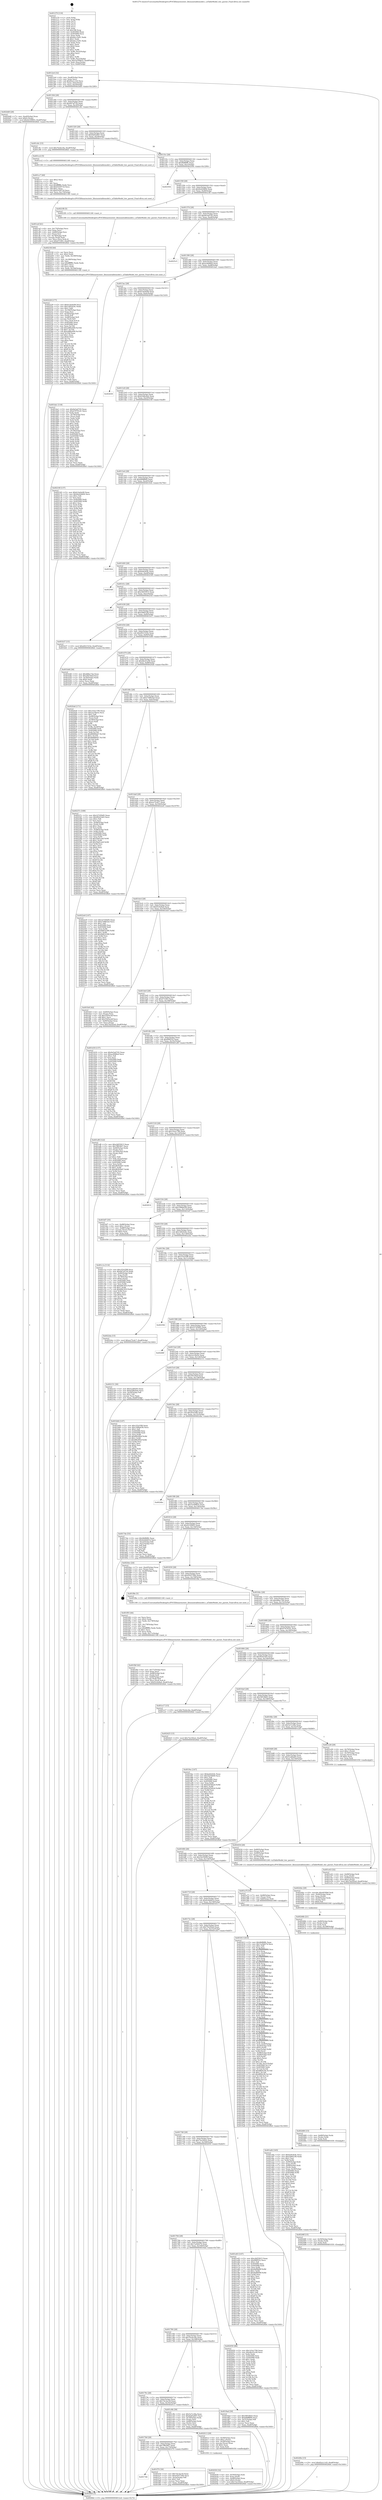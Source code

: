 digraph "0x401270" {
  label = "0x401270 (/mnt/c/Users/mathe/Desktop/tcc/POCII/binaries/extr_libuiunixtablemodel.c_uiTableModel_iter_parent_Final-ollvm.out::main(0))"
  labelloc = "t"
  node[shape=record]

  Entry [label="",width=0.3,height=0.3,shape=circle,fillcolor=black,style=filled]
  "0x4012e4" [label="{
     0x4012e4 [32]\l
     | [instrs]\l
     &nbsp;&nbsp;0x4012e4 \<+6\>: mov -0xa8(%rbp),%eax\l
     &nbsp;&nbsp;0x4012ea \<+2\>: mov %eax,%ecx\l
     &nbsp;&nbsp;0x4012ec \<+6\>: sub $0x82a1c1d3,%ecx\l
     &nbsp;&nbsp;0x4012f2 \<+6\>: mov %eax,-0xbc(%rbp)\l
     &nbsp;&nbsp;0x4012f8 \<+6\>: mov %ecx,-0xc0(%rbp)\l
     &nbsp;&nbsp;0x4012fe \<+6\>: je 00000000004024d0 \<main+0x1260\>\l
  }"]
  "0x4024d0" [label="{
     0x4024d0 [28]\l
     | [instrs]\l
     &nbsp;&nbsp;0x4024d0 \<+7\>: mov -0xa0(%rbp),%rax\l
     &nbsp;&nbsp;0x4024d7 \<+6\>: movl $0x0,(%rax)\l
     &nbsp;&nbsp;0x4024dd \<+10\>: movl $0x421f0803,-0xa8(%rbp)\l
     &nbsp;&nbsp;0x4024e7 \<+5\>: jmp 00000000004026b4 \<main+0x1444\>\l
  }"]
  "0x401304" [label="{
     0x401304 [28]\l
     | [instrs]\l
     &nbsp;&nbsp;0x401304 \<+5\>: jmp 0000000000401309 \<main+0x99\>\l
     &nbsp;&nbsp;0x401309 \<+6\>: mov -0xbc(%rbp),%eax\l
     &nbsp;&nbsp;0x40130f \<+5\>: sub $0x947af724,%eax\l
     &nbsp;&nbsp;0x401314 \<+6\>: mov %eax,-0xc4(%rbp)\l
     &nbsp;&nbsp;0x40131a \<+6\>: je 0000000000401c8c \<main+0xa1c\>\l
  }"]
  Exit [label="",width=0.3,height=0.3,shape=circle,fillcolor=black,style=filled,peripheries=2]
  "0x401c8c" [label="{
     0x401c8c [15]\l
     | [instrs]\l
     &nbsp;&nbsp;0x401c8c \<+10\>: movl $0x7b2dcc6a,-0xa8(%rbp)\l
     &nbsp;&nbsp;0x401c96 \<+5\>: jmp 00000000004026b4 \<main+0x1444\>\l
  }"]
  "0x401320" [label="{
     0x401320 [28]\l
     | [instrs]\l
     &nbsp;&nbsp;0x401320 \<+5\>: jmp 0000000000401325 \<main+0xb5\>\l
     &nbsp;&nbsp;0x401325 \<+6\>: mov -0xbc(%rbp),%eax\l
     &nbsp;&nbsp;0x40132b \<+5\>: sub $0x9a65a847,%eax\l
     &nbsp;&nbsp;0x401330 \<+6\>: mov %eax,-0xc8(%rbp)\l
     &nbsp;&nbsp;0x401336 \<+6\>: je 0000000000401cc2 \<main+0xa52\>\l
  }"]
  "0x40249e" [label="{
     0x40249e [15]\l
     | [instrs]\l
     &nbsp;&nbsp;0x40249e \<+10\>: movl $0x82a1c1d3,-0xa8(%rbp)\l
     &nbsp;&nbsp;0x4024a8 \<+5\>: jmp 00000000004026b4 \<main+0x1444\>\l
  }"]
  "0x401cc2" [label="{
     0x401cc2 [5]\l
     | [instrs]\l
     &nbsp;&nbsp;0x401cc2 \<+5\>: call 0000000000401160 \<next_i\>\l
     | [calls]\l
     &nbsp;&nbsp;0x401160 \{1\} (/mnt/c/Users/mathe/Desktop/tcc/POCII/binaries/extr_libuiunixtablemodel.c_uiTableModel_iter_parent_Final-ollvm.out::next_i)\l
  }"]
  "0x40133c" [label="{
     0x40133c [28]\l
     | [instrs]\l
     &nbsp;&nbsp;0x40133c \<+5\>: jmp 0000000000401341 \<main+0xd1\>\l
     &nbsp;&nbsp;0x401341 \<+6\>: mov -0xbc(%rbp),%eax\l
     &nbsp;&nbsp;0x401347 \<+5\>: sub $0x9bf86ffc,%eax\l
     &nbsp;&nbsp;0x40134c \<+6\>: mov %eax,-0xcc(%rbp)\l
     &nbsp;&nbsp;0x401352 \<+6\>: je 0000000000402504 \<main+0x1294\>\l
  }"]
  "0x40248f" [label="{
     0x40248f [15]\l
     | [instrs]\l
     &nbsp;&nbsp;0x40248f \<+4\>: mov -0x50(%rbp),%rdx\l
     &nbsp;&nbsp;0x402493 \<+3\>: mov (%rdx),%rdx\l
     &nbsp;&nbsp;0x402496 \<+3\>: mov %rdx,%rdi\l
     &nbsp;&nbsp;0x402499 \<+5\>: call 0000000000401030 \<free@plt\>\l
     | [calls]\l
     &nbsp;&nbsp;0x401030 \{1\} (unknown)\l
  }"]
  "0x402504" [label="{
     0x402504\l
  }", style=dashed]
  "0x401358" [label="{
     0x401358 [28]\l
     | [instrs]\l
     &nbsp;&nbsp;0x401358 \<+5\>: jmp 000000000040135d \<main+0xed\>\l
     &nbsp;&nbsp;0x40135d \<+6\>: mov -0xbc(%rbp),%eax\l
     &nbsp;&nbsp;0x401363 \<+5\>: sub $0x9e429d04,%eax\l
     &nbsp;&nbsp;0x401368 \<+6\>: mov %eax,-0xd0(%rbp)\l
     &nbsp;&nbsp;0x40136e \<+6\>: je 00000000004021f8 \<main+0xf88\>\l
  }"]
  "0x402480" [label="{
     0x402480 [15]\l
     | [instrs]\l
     &nbsp;&nbsp;0x402480 \<+4\>: mov -0x68(%rbp),%rdx\l
     &nbsp;&nbsp;0x402484 \<+3\>: mov (%rdx),%rdx\l
     &nbsp;&nbsp;0x402487 \<+3\>: mov %rdx,%rdi\l
     &nbsp;&nbsp;0x40248a \<+5\>: call 0000000000401030 \<free@plt\>\l
     | [calls]\l
     &nbsp;&nbsp;0x401030 \{1\} (unknown)\l
  }"]
  "0x4021f8" [label="{
     0x4021f8 [5]\l
     | [instrs]\l
     &nbsp;&nbsp;0x4021f8 \<+5\>: call 0000000000401160 \<next_i\>\l
     | [calls]\l
     &nbsp;&nbsp;0x401160 \{1\} (/mnt/c/Users/mathe/Desktop/tcc/POCII/binaries/extr_libuiunixtablemodel.c_uiTableModel_iter_parent_Final-ollvm.out::next_i)\l
  }"]
  "0x401374" [label="{
     0x401374 [28]\l
     | [instrs]\l
     &nbsp;&nbsp;0x401374 \<+5\>: jmp 0000000000401379 \<main+0x109\>\l
     &nbsp;&nbsp;0x401379 \<+6\>: mov -0xbc(%rbp),%eax\l
     &nbsp;&nbsp;0x40137f \<+5\>: sub $0x9e5a0745,%eax\l
     &nbsp;&nbsp;0x401384 \<+6\>: mov %eax,-0xd4(%rbp)\l
     &nbsp;&nbsp;0x40138a \<+6\>: je 00000000004025c5 \<main+0x1355\>\l
  }"]
  "0x40246b" [label="{
     0x40246b [21]\l
     | [instrs]\l
     &nbsp;&nbsp;0x40246b \<+4\>: mov -0x80(%rbp),%rdx\l
     &nbsp;&nbsp;0x40246f \<+3\>: mov (%rdx),%rdx\l
     &nbsp;&nbsp;0x402472 \<+3\>: mov %rdx,%rdi\l
     &nbsp;&nbsp;0x402475 \<+6\>: mov %eax,-0x188(%rbp)\l
     &nbsp;&nbsp;0x40247b \<+5\>: call 0000000000401030 \<free@plt\>\l
     | [calls]\l
     &nbsp;&nbsp;0x401030 \{1\} (unknown)\l
  }"]
  "0x4025c5" [label="{
     0x4025c5\l
  }", style=dashed]
  "0x401390" [label="{
     0x401390 [28]\l
     | [instrs]\l
     &nbsp;&nbsp;0x401390 \<+5\>: jmp 0000000000401395 \<main+0x125\>\l
     &nbsp;&nbsp;0x401395 \<+6\>: mov -0xbc(%rbp),%eax\l
     &nbsp;&nbsp;0x40139b \<+5\>: sub $0xac606fed,%eax\l
     &nbsp;&nbsp;0x4013a0 \<+6\>: mov %eax,-0xd8(%rbp)\l
     &nbsp;&nbsp;0x4013a6 \<+6\>: je 0000000000401da1 \<main+0xb31\>\l
  }"]
  "0x40244e" [label="{
     0x40244e [29]\l
     | [instrs]\l
     &nbsp;&nbsp;0x40244e \<+10\>: movabs $0x4030b6,%rdi\l
     &nbsp;&nbsp;0x402458 \<+4\>: mov -0x40(%rbp),%rdx\l
     &nbsp;&nbsp;0x40245c \<+2\>: mov %eax,(%rdx)\l
     &nbsp;&nbsp;0x40245e \<+4\>: mov -0x40(%rbp),%rdx\l
     &nbsp;&nbsp;0x402462 \<+2\>: mov (%rdx),%esi\l
     &nbsp;&nbsp;0x402464 \<+2\>: mov $0x0,%al\l
     &nbsp;&nbsp;0x402466 \<+5\>: call 0000000000401040 \<printf@plt\>\l
     | [calls]\l
     &nbsp;&nbsp;0x401040 \{1\} (unknown)\l
  }"]
  "0x401da1" [label="{
     0x401da1 [118]\l
     | [instrs]\l
     &nbsp;&nbsp;0x401da1 \<+5\>: mov $0x9e5a0745,%eax\l
     &nbsp;&nbsp;0x401da6 \<+5\>: mov $0x479791d1,%ecx\l
     &nbsp;&nbsp;0x401dab \<+2\>: xor %edx,%edx\l
     &nbsp;&nbsp;0x401dad \<+4\>: mov -0x78(%rbp),%rsi\l
     &nbsp;&nbsp;0x401db1 \<+2\>: mov (%rsi),%edi\l
     &nbsp;&nbsp;0x401db3 \<+3\>: mov %edx,%r8d\l
     &nbsp;&nbsp;0x401db6 \<+3\>: sub %edi,%r8d\l
     &nbsp;&nbsp;0x401db9 \<+2\>: mov %edx,%edi\l
     &nbsp;&nbsp;0x401dbb \<+3\>: sub $0x1,%edi\l
     &nbsp;&nbsp;0x401dbe \<+3\>: add %edi,%r8d\l
     &nbsp;&nbsp;0x401dc1 \<+2\>: mov %edx,%edi\l
     &nbsp;&nbsp;0x401dc3 \<+3\>: sub %r8d,%edi\l
     &nbsp;&nbsp;0x401dc6 \<+4\>: mov -0x78(%rbp),%rsi\l
     &nbsp;&nbsp;0x401dca \<+2\>: mov %edi,(%rsi)\l
     &nbsp;&nbsp;0x401dcc \<+7\>: mov 0x405060,%edi\l
     &nbsp;&nbsp;0x401dd3 \<+8\>: mov 0x405068,%r8d\l
     &nbsp;&nbsp;0x401ddb \<+3\>: sub $0x1,%edx\l
     &nbsp;&nbsp;0x401dde \<+3\>: mov %edi,%r9d\l
     &nbsp;&nbsp;0x401de1 \<+3\>: add %edx,%r9d\l
     &nbsp;&nbsp;0x401de4 \<+4\>: imul %r9d,%edi\l
     &nbsp;&nbsp;0x401de8 \<+3\>: and $0x1,%edi\l
     &nbsp;&nbsp;0x401deb \<+3\>: cmp $0x0,%edi\l
     &nbsp;&nbsp;0x401dee \<+4\>: sete %r10b\l
     &nbsp;&nbsp;0x401df2 \<+4\>: cmp $0xa,%r8d\l
     &nbsp;&nbsp;0x401df6 \<+4\>: setl %r11b\l
     &nbsp;&nbsp;0x401dfa \<+3\>: mov %r10b,%bl\l
     &nbsp;&nbsp;0x401dfd \<+3\>: and %r11b,%bl\l
     &nbsp;&nbsp;0x401e00 \<+3\>: xor %r11b,%r10b\l
     &nbsp;&nbsp;0x401e03 \<+3\>: or %r10b,%bl\l
     &nbsp;&nbsp;0x401e06 \<+3\>: test $0x1,%bl\l
     &nbsp;&nbsp;0x401e09 \<+3\>: cmovne %ecx,%eax\l
     &nbsp;&nbsp;0x401e0c \<+6\>: mov %eax,-0xa8(%rbp)\l
     &nbsp;&nbsp;0x401e12 \<+5\>: jmp 00000000004026b4 \<main+0x1444\>\l
  }"]
  "0x4013ac" [label="{
     0x4013ac [28]\l
     | [instrs]\l
     &nbsp;&nbsp;0x4013ac \<+5\>: jmp 00000000004013b1 \<main+0x141\>\l
     &nbsp;&nbsp;0x4013b1 \<+6\>: mov -0xbc(%rbp),%eax\l
     &nbsp;&nbsp;0x4013b7 \<+5\>: sub $0xb14e0e08,%eax\l
     &nbsp;&nbsp;0x4013bc \<+6\>: mov %eax,-0xdc(%rbp)\l
     &nbsp;&nbsp;0x4013c2 \<+6\>: je 0000000000402639 \<main+0x13c9\>\l
  }"]
  "0x402229" [label="{
     0x402229 [177]\l
     | [instrs]\l
     &nbsp;&nbsp;0x402229 \<+5\>: mov $0xb14e0e08,%ecx\l
     &nbsp;&nbsp;0x40222e \<+5\>: mov $0x1d92424c,%edx\l
     &nbsp;&nbsp;0x402233 \<+3\>: mov $0x1,%dil\l
     &nbsp;&nbsp;0x402236 \<+6\>: mov -0x184(%rbp),%esi\l
     &nbsp;&nbsp;0x40223c \<+3\>: imul %eax,%esi\l
     &nbsp;&nbsp;0x40223f \<+4\>: mov -0x50(%rbp),%r8\l
     &nbsp;&nbsp;0x402243 \<+3\>: mov (%r8),%r8\l
     &nbsp;&nbsp;0x402246 \<+4\>: mov -0x48(%rbp),%r9\l
     &nbsp;&nbsp;0x40224a \<+3\>: movslq (%r9),%r9\l
     &nbsp;&nbsp;0x40224d \<+4\>: mov %esi,(%r8,%r9,4)\l
     &nbsp;&nbsp;0x402251 \<+7\>: mov 0x405060,%eax\l
     &nbsp;&nbsp;0x402258 \<+7\>: mov 0x405068,%esi\l
     &nbsp;&nbsp;0x40225f \<+3\>: mov %eax,%r10d\l
     &nbsp;&nbsp;0x402262 \<+7\>: add $0xed8be409,%r10d\l
     &nbsp;&nbsp;0x402269 \<+4\>: sub $0x1,%r10d\l
     &nbsp;&nbsp;0x40226d \<+7\>: sub $0xed8be409,%r10d\l
     &nbsp;&nbsp;0x402274 \<+4\>: imul %r10d,%eax\l
     &nbsp;&nbsp;0x402278 \<+3\>: and $0x1,%eax\l
     &nbsp;&nbsp;0x40227b \<+3\>: cmp $0x0,%eax\l
     &nbsp;&nbsp;0x40227e \<+4\>: sete %r11b\l
     &nbsp;&nbsp;0x402282 \<+3\>: cmp $0xa,%esi\l
     &nbsp;&nbsp;0x402285 \<+3\>: setl %bl\l
     &nbsp;&nbsp;0x402288 \<+3\>: mov %r11b,%r14b\l
     &nbsp;&nbsp;0x40228b \<+4\>: xor $0xff,%r14b\l
     &nbsp;&nbsp;0x40228f \<+3\>: mov %bl,%r15b\l
     &nbsp;&nbsp;0x402292 \<+4\>: xor $0xff,%r15b\l
     &nbsp;&nbsp;0x402296 \<+4\>: xor $0x1,%dil\l
     &nbsp;&nbsp;0x40229a \<+3\>: mov %r14b,%r12b\l
     &nbsp;&nbsp;0x40229d \<+4\>: and $0xff,%r12b\l
     &nbsp;&nbsp;0x4022a1 \<+3\>: and %dil,%r11b\l
     &nbsp;&nbsp;0x4022a4 \<+3\>: mov %r15b,%r13b\l
     &nbsp;&nbsp;0x4022a7 \<+4\>: and $0xff,%r13b\l
     &nbsp;&nbsp;0x4022ab \<+3\>: and %dil,%bl\l
     &nbsp;&nbsp;0x4022ae \<+3\>: or %r11b,%r12b\l
     &nbsp;&nbsp;0x4022b1 \<+3\>: or %bl,%r13b\l
     &nbsp;&nbsp;0x4022b4 \<+3\>: xor %r13b,%r12b\l
     &nbsp;&nbsp;0x4022b7 \<+3\>: or %r15b,%r14b\l
     &nbsp;&nbsp;0x4022ba \<+4\>: xor $0xff,%r14b\l
     &nbsp;&nbsp;0x4022be \<+4\>: or $0x1,%dil\l
     &nbsp;&nbsp;0x4022c2 \<+3\>: and %dil,%r14b\l
     &nbsp;&nbsp;0x4022c5 \<+3\>: or %r14b,%r12b\l
     &nbsp;&nbsp;0x4022c8 \<+4\>: test $0x1,%r12b\l
     &nbsp;&nbsp;0x4022cc \<+3\>: cmovne %edx,%ecx\l
     &nbsp;&nbsp;0x4022cf \<+6\>: mov %ecx,-0xa8(%rbp)\l
     &nbsp;&nbsp;0x4022d5 \<+5\>: jmp 00000000004026b4 \<main+0x1444\>\l
  }"]
  "0x402639" [label="{
     0x402639\l
  }", style=dashed]
  "0x4013c8" [label="{
     0x4013c8 [28]\l
     | [instrs]\l
     &nbsp;&nbsp;0x4013c8 \<+5\>: jmp 00000000004013cd \<main+0x15d\>\l
     &nbsp;&nbsp;0x4013cd \<+6\>: mov -0xbc(%rbp),%eax\l
     &nbsp;&nbsp;0x4013d3 \<+5\>: sub $0xb5d6e4eb,%eax\l
     &nbsp;&nbsp;0x4013d8 \<+6\>: mov %eax,-0xe0(%rbp)\l
     &nbsp;&nbsp;0x4013de \<+6\>: je 000000000040216f \<main+0xeff\>\l
  }"]
  "0x4021fd" [label="{
     0x4021fd [44]\l
     | [instrs]\l
     &nbsp;&nbsp;0x4021fd \<+2\>: xor %ecx,%ecx\l
     &nbsp;&nbsp;0x4021ff \<+5\>: mov $0x2,%edx\l
     &nbsp;&nbsp;0x402204 \<+6\>: mov %edx,-0x180(%rbp)\l
     &nbsp;&nbsp;0x40220a \<+1\>: cltd\l
     &nbsp;&nbsp;0x40220b \<+6\>: mov -0x180(%rbp),%esi\l
     &nbsp;&nbsp;0x402211 \<+2\>: idiv %esi\l
     &nbsp;&nbsp;0x402213 \<+6\>: imul $0xfffffffe,%edx,%edx\l
     &nbsp;&nbsp;0x402219 \<+3\>: sub $0x1,%ecx\l
     &nbsp;&nbsp;0x40221c \<+2\>: sub %ecx,%edx\l
     &nbsp;&nbsp;0x40221e \<+6\>: mov %edx,-0x184(%rbp)\l
     &nbsp;&nbsp;0x402224 \<+5\>: call 0000000000401160 \<next_i\>\l
     | [calls]\l
     &nbsp;&nbsp;0x401160 \{1\} (/mnt/c/Users/mathe/Desktop/tcc/POCII/binaries/extr_libuiunixtablemodel.c_uiTableModel_iter_parent_Final-ollvm.out::next_i)\l
  }"]
  "0x40216f" [label="{
     0x40216f [137]\l
     | [instrs]\l
     &nbsp;&nbsp;0x40216f \<+5\>: mov $0xb14e0e08,%eax\l
     &nbsp;&nbsp;0x402174 \<+5\>: mov $0x9e429d04,%ecx\l
     &nbsp;&nbsp;0x402179 \<+2\>: mov $0x1,%dl\l
     &nbsp;&nbsp;0x40217b \<+2\>: xor %esi,%esi\l
     &nbsp;&nbsp;0x40217d \<+7\>: mov 0x405060,%edi\l
     &nbsp;&nbsp;0x402184 \<+8\>: mov 0x405068,%r8d\l
     &nbsp;&nbsp;0x40218c \<+3\>: sub $0x1,%esi\l
     &nbsp;&nbsp;0x40218f \<+3\>: mov %edi,%r9d\l
     &nbsp;&nbsp;0x402192 \<+3\>: add %esi,%r9d\l
     &nbsp;&nbsp;0x402195 \<+4\>: imul %r9d,%edi\l
     &nbsp;&nbsp;0x402199 \<+3\>: and $0x1,%edi\l
     &nbsp;&nbsp;0x40219c \<+3\>: cmp $0x0,%edi\l
     &nbsp;&nbsp;0x40219f \<+4\>: sete %r10b\l
     &nbsp;&nbsp;0x4021a3 \<+4\>: cmp $0xa,%r8d\l
     &nbsp;&nbsp;0x4021a7 \<+4\>: setl %r11b\l
     &nbsp;&nbsp;0x4021ab \<+3\>: mov %r10b,%bl\l
     &nbsp;&nbsp;0x4021ae \<+3\>: xor $0xff,%bl\l
     &nbsp;&nbsp;0x4021b1 \<+3\>: mov %r11b,%r14b\l
     &nbsp;&nbsp;0x4021b4 \<+4\>: xor $0xff,%r14b\l
     &nbsp;&nbsp;0x4021b8 \<+3\>: xor $0x0,%dl\l
     &nbsp;&nbsp;0x4021bb \<+3\>: mov %bl,%r15b\l
     &nbsp;&nbsp;0x4021be \<+4\>: and $0x0,%r15b\l
     &nbsp;&nbsp;0x4021c2 \<+3\>: and %dl,%r10b\l
     &nbsp;&nbsp;0x4021c5 \<+3\>: mov %r14b,%r12b\l
     &nbsp;&nbsp;0x4021c8 \<+4\>: and $0x0,%r12b\l
     &nbsp;&nbsp;0x4021cc \<+3\>: and %dl,%r11b\l
     &nbsp;&nbsp;0x4021cf \<+3\>: or %r10b,%r15b\l
     &nbsp;&nbsp;0x4021d2 \<+3\>: or %r11b,%r12b\l
     &nbsp;&nbsp;0x4021d5 \<+3\>: xor %r12b,%r15b\l
     &nbsp;&nbsp;0x4021d8 \<+3\>: or %r14b,%bl\l
     &nbsp;&nbsp;0x4021db \<+3\>: xor $0xff,%bl\l
     &nbsp;&nbsp;0x4021de \<+3\>: or $0x0,%dl\l
     &nbsp;&nbsp;0x4021e1 \<+2\>: and %dl,%bl\l
     &nbsp;&nbsp;0x4021e3 \<+3\>: or %bl,%r15b\l
     &nbsp;&nbsp;0x4021e6 \<+4\>: test $0x1,%r15b\l
     &nbsp;&nbsp;0x4021ea \<+3\>: cmovne %ecx,%eax\l
     &nbsp;&nbsp;0x4021ed \<+6\>: mov %eax,-0xa8(%rbp)\l
     &nbsp;&nbsp;0x4021f3 \<+5\>: jmp 00000000004026b4 \<main+0x1444\>\l
  }"]
  "0x4013e4" [label="{
     0x4013e4 [28]\l
     | [instrs]\l
     &nbsp;&nbsp;0x4013e4 \<+5\>: jmp 00000000004013e9 \<main+0x179\>\l
     &nbsp;&nbsp;0x4013e9 \<+6\>: mov -0xbc(%rbp),%eax\l
     &nbsp;&nbsp;0x4013ef \<+5\>: sub $0xb89ff660,%eax\l
     &nbsp;&nbsp;0x4013f4 \<+6\>: mov %eax,-0xe4(%rbp)\l
     &nbsp;&nbsp;0x4013fa \<+6\>: je 00000000004019cb \<main+0x75b\>\l
  }"]
  "0x402030" [label="{
     0x402030 [32]\l
     | [instrs]\l
     &nbsp;&nbsp;0x402030 \<+4\>: mov -0x50(%rbp),%rdi\l
     &nbsp;&nbsp;0x402034 \<+3\>: mov %rax,(%rdi)\l
     &nbsp;&nbsp;0x402037 \<+4\>: mov -0x48(%rbp),%rax\l
     &nbsp;&nbsp;0x40203b \<+6\>: movl $0x0,(%rax)\l
     &nbsp;&nbsp;0x402041 \<+10\>: movl $0x72e182e2,-0xa8(%rbp)\l
     &nbsp;&nbsp;0x40204b \<+5\>: jmp 00000000004026b4 \<main+0x1444\>\l
  }"]
  "0x4019cb" [label="{
     0x4019cb\l
  }", style=dashed]
  "0x401400" [label="{
     0x401400 [28]\l
     | [instrs]\l
     &nbsp;&nbsp;0x401400 \<+5\>: jmp 0000000000401405 \<main+0x195\>\l
     &nbsp;&nbsp;0x401405 \<+6\>: mov -0xbc(%rbp),%eax\l
     &nbsp;&nbsp;0x40140b \<+5\>: sub $0xba9c9c8c,%eax\l
     &nbsp;&nbsp;0x401410 \<+6\>: mov %eax,-0xe8(%rbp)\l
     &nbsp;&nbsp;0x401416 \<+6\>: je 0000000000402549 \<main+0x12d9\>\l
  }"]
  "0x401fbf" [label="{
     0x401fbf [42]\l
     | [instrs]\l
     &nbsp;&nbsp;0x401fbf \<+6\>: mov -0x17c(%rbp),%ecx\l
     &nbsp;&nbsp;0x401fc5 \<+3\>: imul %eax,%ecx\l
     &nbsp;&nbsp;0x401fc8 \<+4\>: mov -0x68(%rbp),%rdi\l
     &nbsp;&nbsp;0x401fcc \<+3\>: mov (%rdi),%rdi\l
     &nbsp;&nbsp;0x401fcf \<+4\>: mov -0x60(%rbp),%r8\l
     &nbsp;&nbsp;0x401fd3 \<+3\>: movslq (%r8),%r8\l
     &nbsp;&nbsp;0x401fd6 \<+4\>: mov %ecx,(%rdi,%r8,4)\l
     &nbsp;&nbsp;0x401fda \<+10\>: movl $0xf3c0e8a4,-0xa8(%rbp)\l
     &nbsp;&nbsp;0x401fe4 \<+5\>: jmp 00000000004026b4 \<main+0x1444\>\l
  }"]
  "0x402549" [label="{
     0x402549\l
  }", style=dashed]
  "0x40141c" [label="{
     0x40141c [28]\l
     | [instrs]\l
     &nbsp;&nbsp;0x40141c \<+5\>: jmp 0000000000401421 \<main+0x1b1\>\l
     &nbsp;&nbsp;0x401421 \<+6\>: mov -0xbc(%rbp),%eax\l
     &nbsp;&nbsp;0x401427 \<+5\>: sub $0xc9d55815,%eax\l
     &nbsp;&nbsp;0x40142c \<+6\>: mov %eax,-0xec(%rbp)\l
     &nbsp;&nbsp;0x401432 \<+6\>: je 00000000004025ef \<main+0x137f\>\l
  }"]
  "0x401f93" [label="{
     0x401f93 [44]\l
     | [instrs]\l
     &nbsp;&nbsp;0x401f93 \<+2\>: xor %ecx,%ecx\l
     &nbsp;&nbsp;0x401f95 \<+5\>: mov $0x2,%edx\l
     &nbsp;&nbsp;0x401f9a \<+6\>: mov %edx,-0x178(%rbp)\l
     &nbsp;&nbsp;0x401fa0 \<+1\>: cltd\l
     &nbsp;&nbsp;0x401fa1 \<+6\>: mov -0x178(%rbp),%esi\l
     &nbsp;&nbsp;0x401fa7 \<+2\>: idiv %esi\l
     &nbsp;&nbsp;0x401fa9 \<+6\>: imul $0xfffffffe,%edx,%edx\l
     &nbsp;&nbsp;0x401faf \<+3\>: sub $0x1,%ecx\l
     &nbsp;&nbsp;0x401fb2 \<+2\>: sub %ecx,%edx\l
     &nbsp;&nbsp;0x401fb4 \<+6\>: mov %edx,-0x17c(%rbp)\l
     &nbsp;&nbsp;0x401fba \<+5\>: call 0000000000401160 \<next_i\>\l
     | [calls]\l
     &nbsp;&nbsp;0x401160 \{1\} (/mnt/c/Users/mathe/Desktop/tcc/POCII/binaries/extr_libuiunixtablemodel.c_uiTableModel_iter_parent_Final-ollvm.out::next_i)\l
  }"]
  "0x4025ef" [label="{
     0x4025ef\l
  }", style=dashed]
  "0x401438" [label="{
     0x401438 [28]\l
     | [instrs]\l
     &nbsp;&nbsp;0x401438 \<+5\>: jmp 000000000040143d \<main+0x1cd\>\l
     &nbsp;&nbsp;0x40143d \<+6\>: mov -0xbc(%rbp),%eax\l
     &nbsp;&nbsp;0x401443 \<+5\>: sub $0xcb6651f6,%eax\l
     &nbsp;&nbsp;0x401448 \<+6\>: mov %eax,-0xf0(%rbp)\l
     &nbsp;&nbsp;0x40144e \<+6\>: je 0000000000401b37 \<main+0x8c7\>\l
  }"]
  "0x4017d4" [label="{
     0x4017d4\l
  }", style=dashed]
  "0x401b37" [label="{
     0x401b37 [15]\l
     | [instrs]\l
     &nbsp;&nbsp;0x401b37 \<+10\>: movl $0xd021523e,-0xa8(%rbp)\l
     &nbsp;&nbsp;0x401b41 \<+5\>: jmp 00000000004026b4 \<main+0x1444\>\l
  }"]
  "0x401454" [label="{
     0x401454 [28]\l
     | [instrs]\l
     &nbsp;&nbsp;0x401454 \<+5\>: jmp 0000000000401459 \<main+0x1e9\>\l
     &nbsp;&nbsp;0x401459 \<+6\>: mov -0xbc(%rbp),%eax\l
     &nbsp;&nbsp;0x40145f \<+5\>: sub $0xd021523e,%eax\l
     &nbsp;&nbsp;0x401464 \<+6\>: mov %eax,-0xf4(%rbp)\l
     &nbsp;&nbsp;0x40146a \<+6\>: je 0000000000401b46 \<main+0x8d6\>\l
  }"]
  "0x401f70" [label="{
     0x401f70 [30]\l
     | [instrs]\l
     &nbsp;&nbsp;0x401f70 \<+5\>: mov $0x7dc3ac3d,%eax\l
     &nbsp;&nbsp;0x401f75 \<+5\>: mov $0x45057284,%ecx\l
     &nbsp;&nbsp;0x401f7a \<+3\>: mov -0x2a(%rbp),%dl\l
     &nbsp;&nbsp;0x401f7d \<+3\>: test $0x1,%dl\l
     &nbsp;&nbsp;0x401f80 \<+3\>: cmovne %ecx,%eax\l
     &nbsp;&nbsp;0x401f83 \<+6\>: mov %eax,-0xa8(%rbp)\l
     &nbsp;&nbsp;0x401f89 \<+5\>: jmp 00000000004026b4 \<main+0x1444\>\l
  }"]
  "0x401b46" [label="{
     0x401b46 [30]\l
     | [instrs]\l
     &nbsp;&nbsp;0x401b46 \<+5\>: mov $0x46fec7ab,%eax\l
     &nbsp;&nbsp;0x401b4b \<+5\>: mov $0x2f433bef,%ecx\l
     &nbsp;&nbsp;0x401b50 \<+3\>: mov -0x30(%rbp),%edx\l
     &nbsp;&nbsp;0x401b53 \<+3\>: cmp $0x0,%edx\l
     &nbsp;&nbsp;0x401b56 \<+3\>: cmove %ecx,%eax\l
     &nbsp;&nbsp;0x401b59 \<+6\>: mov %eax,-0xa8(%rbp)\l
     &nbsp;&nbsp;0x401b5f \<+5\>: jmp 00000000004026b4 \<main+0x1444\>\l
  }"]
  "0x401470" [label="{
     0x401470 [28]\l
     | [instrs]\l
     &nbsp;&nbsp;0x401470 \<+5\>: jmp 0000000000401475 \<main+0x205\>\l
     &nbsp;&nbsp;0x401475 \<+6\>: mov -0xbc(%rbp),%eax\l
     &nbsp;&nbsp;0x40147b \<+5\>: sub $0xdbc01e56,%eax\l
     &nbsp;&nbsp;0x401480 \<+6\>: mov %eax,-0xf8(%rbp)\l
     &nbsp;&nbsp;0x401486 \<+6\>: je 00000000004020a6 \<main+0xe36\>\l
  }"]
  "0x4017b8" [label="{
     0x4017b8 [28]\l
     | [instrs]\l
     &nbsp;&nbsp;0x4017b8 \<+5\>: jmp 00000000004017bd \<main+0x54d\>\l
     &nbsp;&nbsp;0x4017bd \<+6\>: mov -0xbc(%rbp),%eax\l
     &nbsp;&nbsp;0x4017c3 \<+5\>: sub $0x7ff93907,%eax\l
     &nbsp;&nbsp;0x4017c8 \<+6\>: mov %eax,-0x170(%rbp)\l
     &nbsp;&nbsp;0x4017ce \<+6\>: je 0000000000401f70 \<main+0xd00\>\l
  }"]
  "0x4020a6" [label="{
     0x4020a6 [171]\l
     | [instrs]\l
     &nbsp;&nbsp;0x4020a6 \<+5\>: mov $0x143e1790,%eax\l
     &nbsp;&nbsp;0x4020ab \<+5\>: mov $0x2a10fa5e,%ecx\l
     &nbsp;&nbsp;0x4020b0 \<+2\>: mov $0x1,%dl\l
     &nbsp;&nbsp;0x4020b2 \<+4\>: mov -0x48(%rbp),%rsi\l
     &nbsp;&nbsp;0x4020b6 \<+2\>: mov (%rsi),%edi\l
     &nbsp;&nbsp;0x4020b8 \<+4\>: mov -0x58(%rbp),%rsi\l
     &nbsp;&nbsp;0x4020bc \<+2\>: cmp (%rsi),%edi\l
     &nbsp;&nbsp;0x4020be \<+4\>: setl %r8b\l
     &nbsp;&nbsp;0x4020c2 \<+4\>: and $0x1,%r8b\l
     &nbsp;&nbsp;0x4020c6 \<+4\>: mov %r8b,-0x29(%rbp)\l
     &nbsp;&nbsp;0x4020ca \<+7\>: mov 0x405060,%edi\l
     &nbsp;&nbsp;0x4020d1 \<+8\>: mov 0x405068,%r9d\l
     &nbsp;&nbsp;0x4020d9 \<+3\>: mov %edi,%r10d\l
     &nbsp;&nbsp;0x4020dc \<+7\>: sub $0x80689eb7,%r10d\l
     &nbsp;&nbsp;0x4020e3 \<+4\>: sub $0x1,%r10d\l
     &nbsp;&nbsp;0x4020e7 \<+7\>: add $0x80689eb7,%r10d\l
     &nbsp;&nbsp;0x4020ee \<+4\>: imul %r10d,%edi\l
     &nbsp;&nbsp;0x4020f2 \<+3\>: and $0x1,%edi\l
     &nbsp;&nbsp;0x4020f5 \<+3\>: cmp $0x0,%edi\l
     &nbsp;&nbsp;0x4020f8 \<+4\>: sete %r8b\l
     &nbsp;&nbsp;0x4020fc \<+4\>: cmp $0xa,%r9d\l
     &nbsp;&nbsp;0x402100 \<+4\>: setl %r11b\l
     &nbsp;&nbsp;0x402104 \<+3\>: mov %r8b,%bl\l
     &nbsp;&nbsp;0x402107 \<+3\>: xor $0xff,%bl\l
     &nbsp;&nbsp;0x40210a \<+3\>: mov %r11b,%r14b\l
     &nbsp;&nbsp;0x40210d \<+4\>: xor $0xff,%r14b\l
     &nbsp;&nbsp;0x402111 \<+3\>: xor $0x1,%dl\l
     &nbsp;&nbsp;0x402114 \<+3\>: mov %bl,%r15b\l
     &nbsp;&nbsp;0x402117 \<+4\>: and $0xff,%r15b\l
     &nbsp;&nbsp;0x40211b \<+3\>: and %dl,%r8b\l
     &nbsp;&nbsp;0x40211e \<+3\>: mov %r14b,%r12b\l
     &nbsp;&nbsp;0x402121 \<+4\>: and $0xff,%r12b\l
     &nbsp;&nbsp;0x402125 \<+3\>: and %dl,%r11b\l
     &nbsp;&nbsp;0x402128 \<+3\>: or %r8b,%r15b\l
     &nbsp;&nbsp;0x40212b \<+3\>: or %r11b,%r12b\l
     &nbsp;&nbsp;0x40212e \<+3\>: xor %r12b,%r15b\l
     &nbsp;&nbsp;0x402131 \<+3\>: or %r14b,%bl\l
     &nbsp;&nbsp;0x402134 \<+3\>: xor $0xff,%bl\l
     &nbsp;&nbsp;0x402137 \<+3\>: or $0x1,%dl\l
     &nbsp;&nbsp;0x40213a \<+2\>: and %dl,%bl\l
     &nbsp;&nbsp;0x40213c \<+3\>: or %bl,%r15b\l
     &nbsp;&nbsp;0x40213f \<+4\>: test $0x1,%r15b\l
     &nbsp;&nbsp;0x402143 \<+3\>: cmovne %ecx,%eax\l
     &nbsp;&nbsp;0x402146 \<+6\>: mov %eax,-0xa8(%rbp)\l
     &nbsp;&nbsp;0x40214c \<+5\>: jmp 00000000004026b4 \<main+0x1444\>\l
  }"]
  "0x40148c" [label="{
     0x40148c [28]\l
     | [instrs]\l
     &nbsp;&nbsp;0x40148c \<+5\>: jmp 0000000000401491 \<main+0x221\>\l
     &nbsp;&nbsp;0x401491 \<+6\>: mov -0xbc(%rbp),%eax\l
     &nbsp;&nbsp;0x401497 \<+5\>: sub $0xe7d9b5a4,%eax\l
     &nbsp;&nbsp;0x40149c \<+6\>: mov %eax,-0xfc(%rbp)\l
     &nbsp;&nbsp;0x4014a2 \<+6\>: je 000000000040237c \<main+0x110c\>\l
  }"]
  "0x402013" [label="{
     0x402013 [29]\l
     | [instrs]\l
     &nbsp;&nbsp;0x402013 \<+4\>: mov -0x58(%rbp),%rax\l
     &nbsp;&nbsp;0x402017 \<+6\>: movl $0x1,(%rax)\l
     &nbsp;&nbsp;0x40201d \<+4\>: mov -0x58(%rbp),%rax\l
     &nbsp;&nbsp;0x402021 \<+3\>: movslq (%rax),%rax\l
     &nbsp;&nbsp;0x402024 \<+4\>: shl $0x2,%rax\l
     &nbsp;&nbsp;0x402028 \<+3\>: mov %rax,%rdi\l
     &nbsp;&nbsp;0x40202b \<+5\>: call 0000000000401050 \<malloc@plt\>\l
     | [calls]\l
     &nbsp;&nbsp;0x401050 \{1\} (unknown)\l
  }"]
  "0x40237c" [label="{
     0x40237c [169]\l
     | [instrs]\l
     &nbsp;&nbsp;0x40237c \<+5\>: mov $0x227d5b85,%eax\l
     &nbsp;&nbsp;0x402381 \<+5\>: mov $0x4f2d14d3,%ecx\l
     &nbsp;&nbsp;0x402386 \<+2\>: mov $0x1,%dl\l
     &nbsp;&nbsp;0x402388 \<+2\>: xor %esi,%esi\l
     &nbsp;&nbsp;0x40238a \<+4\>: mov -0x48(%rbp),%rdi\l
     &nbsp;&nbsp;0x40238e \<+3\>: mov (%rdi),%r8d\l
     &nbsp;&nbsp;0x402391 \<+3\>: sub $0x1,%esi\l
     &nbsp;&nbsp;0x402394 \<+3\>: sub %esi,%r8d\l
     &nbsp;&nbsp;0x402397 \<+4\>: mov -0x48(%rbp),%rdi\l
     &nbsp;&nbsp;0x40239b \<+3\>: mov %r8d,(%rdi)\l
     &nbsp;&nbsp;0x40239e \<+7\>: mov 0x405060,%esi\l
     &nbsp;&nbsp;0x4023a5 \<+8\>: mov 0x405068,%r8d\l
     &nbsp;&nbsp;0x4023ad \<+3\>: mov %esi,%r9d\l
     &nbsp;&nbsp;0x4023b0 \<+7\>: sub $0x5fa61ee8,%r9d\l
     &nbsp;&nbsp;0x4023b7 \<+4\>: sub $0x1,%r9d\l
     &nbsp;&nbsp;0x4023bb \<+7\>: add $0x5fa61ee8,%r9d\l
     &nbsp;&nbsp;0x4023c2 \<+4\>: imul %r9d,%esi\l
     &nbsp;&nbsp;0x4023c6 \<+3\>: and $0x1,%esi\l
     &nbsp;&nbsp;0x4023c9 \<+3\>: cmp $0x0,%esi\l
     &nbsp;&nbsp;0x4023cc \<+4\>: sete %r10b\l
     &nbsp;&nbsp;0x4023d0 \<+4\>: cmp $0xa,%r8d\l
     &nbsp;&nbsp;0x4023d4 \<+4\>: setl %r11b\l
     &nbsp;&nbsp;0x4023d8 \<+3\>: mov %r10b,%bl\l
     &nbsp;&nbsp;0x4023db \<+3\>: xor $0xff,%bl\l
     &nbsp;&nbsp;0x4023de \<+3\>: mov %r11b,%r14b\l
     &nbsp;&nbsp;0x4023e1 \<+4\>: xor $0xff,%r14b\l
     &nbsp;&nbsp;0x4023e5 \<+3\>: xor $0x0,%dl\l
     &nbsp;&nbsp;0x4023e8 \<+3\>: mov %bl,%r15b\l
     &nbsp;&nbsp;0x4023eb \<+4\>: and $0x0,%r15b\l
     &nbsp;&nbsp;0x4023ef \<+3\>: and %dl,%r10b\l
     &nbsp;&nbsp;0x4023f2 \<+3\>: mov %r14b,%r12b\l
     &nbsp;&nbsp;0x4023f5 \<+4\>: and $0x0,%r12b\l
     &nbsp;&nbsp;0x4023f9 \<+3\>: and %dl,%r11b\l
     &nbsp;&nbsp;0x4023fc \<+3\>: or %r10b,%r15b\l
     &nbsp;&nbsp;0x4023ff \<+3\>: or %r11b,%r12b\l
     &nbsp;&nbsp;0x402402 \<+3\>: xor %r12b,%r15b\l
     &nbsp;&nbsp;0x402405 \<+3\>: or %r14b,%bl\l
     &nbsp;&nbsp;0x402408 \<+3\>: xor $0xff,%bl\l
     &nbsp;&nbsp;0x40240b \<+3\>: or $0x0,%dl\l
     &nbsp;&nbsp;0x40240e \<+2\>: and %dl,%bl\l
     &nbsp;&nbsp;0x402410 \<+3\>: or %bl,%r15b\l
     &nbsp;&nbsp;0x402413 \<+4\>: test $0x1,%r15b\l
     &nbsp;&nbsp;0x402417 \<+3\>: cmovne %ecx,%eax\l
     &nbsp;&nbsp;0x40241a \<+6\>: mov %eax,-0xa8(%rbp)\l
     &nbsp;&nbsp;0x402420 \<+5\>: jmp 00000000004026b4 \<main+0x1444\>\l
  }"]
  "0x4014a8" [label="{
     0x4014a8 [28]\l
     | [instrs]\l
     &nbsp;&nbsp;0x4014a8 \<+5\>: jmp 00000000004014ad \<main+0x23d\>\l
     &nbsp;&nbsp;0x4014ad \<+6\>: mov -0xbc(%rbp),%eax\l
     &nbsp;&nbsp;0x4014b3 \<+5\>: sub $0xea75cdc7,%eax\l
     &nbsp;&nbsp;0x4014b8 \<+6\>: mov %eax,-0x100(%rbp)\l
     &nbsp;&nbsp;0x4014be \<+6\>: je 00000000004022e9 \<main+0x1079\>\l
  }"]
  "0x401e43" [label="{
     0x401e43 [32]\l
     | [instrs]\l
     &nbsp;&nbsp;0x401e43 \<+4\>: mov -0x68(%rbp),%rdi\l
     &nbsp;&nbsp;0x401e47 \<+3\>: mov %rax,(%rdi)\l
     &nbsp;&nbsp;0x401e4a \<+4\>: mov -0x60(%rbp),%rax\l
     &nbsp;&nbsp;0x401e4e \<+6\>: movl $0x0,(%rax)\l
     &nbsp;&nbsp;0x401e54 \<+10\>: movl $0x70a5f2ed,-0xa8(%rbp)\l
     &nbsp;&nbsp;0x401e5e \<+5\>: jmp 00000000004026b4 \<main+0x1444\>\l
  }"]
  "0x4022e9" [label="{
     0x4022e9 [147]\l
     | [instrs]\l
     &nbsp;&nbsp;0x4022e9 \<+5\>: mov $0x227d5b85,%eax\l
     &nbsp;&nbsp;0x4022ee \<+5\>: mov $0xe7d9b5a4,%ecx\l
     &nbsp;&nbsp;0x4022f3 \<+2\>: mov $0x1,%dl\l
     &nbsp;&nbsp;0x4022f5 \<+7\>: mov 0x405060,%esi\l
     &nbsp;&nbsp;0x4022fc \<+7\>: mov 0x405068,%edi\l
     &nbsp;&nbsp;0x402303 \<+3\>: mov %esi,%r8d\l
     &nbsp;&nbsp;0x402306 \<+7\>: sub $0x9d81b390,%r8d\l
     &nbsp;&nbsp;0x40230d \<+4\>: sub $0x1,%r8d\l
     &nbsp;&nbsp;0x402311 \<+7\>: add $0x9d81b390,%r8d\l
     &nbsp;&nbsp;0x402318 \<+4\>: imul %r8d,%esi\l
     &nbsp;&nbsp;0x40231c \<+3\>: and $0x1,%esi\l
     &nbsp;&nbsp;0x40231f \<+3\>: cmp $0x0,%esi\l
     &nbsp;&nbsp;0x402322 \<+4\>: sete %r9b\l
     &nbsp;&nbsp;0x402326 \<+3\>: cmp $0xa,%edi\l
     &nbsp;&nbsp;0x402329 \<+4\>: setl %r10b\l
     &nbsp;&nbsp;0x40232d \<+3\>: mov %r9b,%r11b\l
     &nbsp;&nbsp;0x402330 \<+4\>: xor $0xff,%r11b\l
     &nbsp;&nbsp;0x402334 \<+3\>: mov %r10b,%bl\l
     &nbsp;&nbsp;0x402337 \<+3\>: xor $0xff,%bl\l
     &nbsp;&nbsp;0x40233a \<+3\>: xor $0x1,%dl\l
     &nbsp;&nbsp;0x40233d \<+3\>: mov %r11b,%r14b\l
     &nbsp;&nbsp;0x402340 \<+4\>: and $0xff,%r14b\l
     &nbsp;&nbsp;0x402344 \<+3\>: and %dl,%r9b\l
     &nbsp;&nbsp;0x402347 \<+3\>: mov %bl,%r15b\l
     &nbsp;&nbsp;0x40234a \<+4\>: and $0xff,%r15b\l
     &nbsp;&nbsp;0x40234e \<+3\>: and %dl,%r10b\l
     &nbsp;&nbsp;0x402351 \<+3\>: or %r9b,%r14b\l
     &nbsp;&nbsp;0x402354 \<+3\>: or %r10b,%r15b\l
     &nbsp;&nbsp;0x402357 \<+3\>: xor %r15b,%r14b\l
     &nbsp;&nbsp;0x40235a \<+3\>: or %bl,%r11b\l
     &nbsp;&nbsp;0x40235d \<+4\>: xor $0xff,%r11b\l
     &nbsp;&nbsp;0x402361 \<+3\>: or $0x1,%dl\l
     &nbsp;&nbsp;0x402364 \<+3\>: and %dl,%r11b\l
     &nbsp;&nbsp;0x402367 \<+3\>: or %r11b,%r14b\l
     &nbsp;&nbsp;0x40236a \<+4\>: test $0x1,%r14b\l
     &nbsp;&nbsp;0x40236e \<+3\>: cmovne %ecx,%eax\l
     &nbsp;&nbsp;0x402371 \<+6\>: mov %eax,-0xa8(%rbp)\l
     &nbsp;&nbsp;0x402377 \<+5\>: jmp 00000000004026b4 \<main+0x1444\>\l
  }"]
  "0x4014c4" [label="{
     0x4014c4 [28]\l
     | [instrs]\l
     &nbsp;&nbsp;0x4014c4 \<+5\>: jmp 00000000004014c9 \<main+0x259\>\l
     &nbsp;&nbsp;0x4014c9 \<+6\>: mov -0xbc(%rbp),%eax\l
     &nbsp;&nbsp;0x4014cf \<+5\>: sub $0xf3c0e8a4,%eax\l
     &nbsp;&nbsp;0x4014d4 \<+6\>: mov %eax,-0x104(%rbp)\l
     &nbsp;&nbsp;0x4014da \<+6\>: je 0000000000401fe9 \<main+0xd79\>\l
  }"]
  "0x401cef" [label="{
     0x401cef [41]\l
     | [instrs]\l
     &nbsp;&nbsp;0x401cef \<+6\>: mov -0x174(%rbp),%ecx\l
     &nbsp;&nbsp;0x401cf5 \<+3\>: imul %eax,%ecx\l
     &nbsp;&nbsp;0x401cf8 \<+4\>: mov -0x80(%rbp),%rsi\l
     &nbsp;&nbsp;0x401cfc \<+3\>: mov (%rsi),%rsi\l
     &nbsp;&nbsp;0x401cff \<+4\>: mov -0x78(%rbp),%rdi\l
     &nbsp;&nbsp;0x401d03 \<+3\>: movslq (%rdi),%rdi\l
     &nbsp;&nbsp;0x401d06 \<+3\>: mov %ecx,(%rsi,%rdi,4)\l
     &nbsp;&nbsp;0x401d09 \<+10\>: movl $0xd73383,-0xa8(%rbp)\l
     &nbsp;&nbsp;0x401d13 \<+5\>: jmp 00000000004026b4 \<main+0x1444\>\l
  }"]
  "0x401fe9" [label="{
     0x401fe9 [42]\l
     | [instrs]\l
     &nbsp;&nbsp;0x401fe9 \<+4\>: mov -0x60(%rbp),%rax\l
     &nbsp;&nbsp;0x401fed \<+2\>: mov (%rax),%ecx\l
     &nbsp;&nbsp;0x401fef \<+6\>: sub $0x5505ecdf,%ecx\l
     &nbsp;&nbsp;0x401ff5 \<+3\>: add $0x1,%ecx\l
     &nbsp;&nbsp;0x401ff8 \<+6\>: add $0x5505ecdf,%ecx\l
     &nbsp;&nbsp;0x401ffe \<+4\>: mov -0x60(%rbp),%rax\l
     &nbsp;&nbsp;0x402002 \<+2\>: mov %ecx,(%rax)\l
     &nbsp;&nbsp;0x402004 \<+10\>: movl $0x70a5f2ed,-0xa8(%rbp)\l
     &nbsp;&nbsp;0x40200e \<+5\>: jmp 00000000004026b4 \<main+0x1444\>\l
  }"]
  "0x4014e0" [label="{
     0x4014e0 [28]\l
     | [instrs]\l
     &nbsp;&nbsp;0x4014e0 \<+5\>: jmp 00000000004014e5 \<main+0x275\>\l
     &nbsp;&nbsp;0x4014e5 \<+6\>: mov -0xbc(%rbp),%eax\l
     &nbsp;&nbsp;0x4014eb \<+5\>: sub $0xd73383,%eax\l
     &nbsp;&nbsp;0x4014f0 \<+6\>: mov %eax,-0x108(%rbp)\l
     &nbsp;&nbsp;0x4014f6 \<+6\>: je 0000000000401d18 \<main+0xaa8\>\l
  }"]
  "0x401cc7" [label="{
     0x401cc7 [40]\l
     | [instrs]\l
     &nbsp;&nbsp;0x401cc7 \<+5\>: mov $0x2,%ecx\l
     &nbsp;&nbsp;0x401ccc \<+1\>: cltd\l
     &nbsp;&nbsp;0x401ccd \<+2\>: idiv %ecx\l
     &nbsp;&nbsp;0x401ccf \<+6\>: imul $0xfffffffe,%edx,%ecx\l
     &nbsp;&nbsp;0x401cd5 \<+6\>: add $0xf1029716,%ecx\l
     &nbsp;&nbsp;0x401cdb \<+3\>: add $0x1,%ecx\l
     &nbsp;&nbsp;0x401cde \<+6\>: sub $0xf1029716,%ecx\l
     &nbsp;&nbsp;0x401ce4 \<+6\>: mov %ecx,-0x174(%rbp)\l
     &nbsp;&nbsp;0x401cea \<+5\>: call 0000000000401160 \<next_i\>\l
     | [calls]\l
     &nbsp;&nbsp;0x401160 \{1\} (/mnt/c/Users/mathe/Desktop/tcc/POCII/binaries/extr_libuiunixtablemodel.c_uiTableModel_iter_parent_Final-ollvm.out::next_i)\l
  }"]
  "0x401d18" [label="{
     0x401d18 [137]\l
     | [instrs]\l
     &nbsp;&nbsp;0x401d18 \<+5\>: mov $0x9e5a0745,%eax\l
     &nbsp;&nbsp;0x401d1d \<+5\>: mov $0xac606fed,%ecx\l
     &nbsp;&nbsp;0x401d22 \<+2\>: mov $0x1,%dl\l
     &nbsp;&nbsp;0x401d24 \<+2\>: xor %esi,%esi\l
     &nbsp;&nbsp;0x401d26 \<+7\>: mov 0x405060,%edi\l
     &nbsp;&nbsp;0x401d2d \<+8\>: mov 0x405068,%r8d\l
     &nbsp;&nbsp;0x401d35 \<+3\>: sub $0x1,%esi\l
     &nbsp;&nbsp;0x401d38 \<+3\>: mov %edi,%r9d\l
     &nbsp;&nbsp;0x401d3b \<+3\>: add %esi,%r9d\l
     &nbsp;&nbsp;0x401d3e \<+4\>: imul %r9d,%edi\l
     &nbsp;&nbsp;0x401d42 \<+3\>: and $0x1,%edi\l
     &nbsp;&nbsp;0x401d45 \<+3\>: cmp $0x0,%edi\l
     &nbsp;&nbsp;0x401d48 \<+4\>: sete %r10b\l
     &nbsp;&nbsp;0x401d4c \<+4\>: cmp $0xa,%r8d\l
     &nbsp;&nbsp;0x401d50 \<+4\>: setl %r11b\l
     &nbsp;&nbsp;0x401d54 \<+3\>: mov %r10b,%bl\l
     &nbsp;&nbsp;0x401d57 \<+3\>: xor $0xff,%bl\l
     &nbsp;&nbsp;0x401d5a \<+3\>: mov %r11b,%r14b\l
     &nbsp;&nbsp;0x401d5d \<+4\>: xor $0xff,%r14b\l
     &nbsp;&nbsp;0x401d61 \<+3\>: xor $0x1,%dl\l
     &nbsp;&nbsp;0x401d64 \<+3\>: mov %bl,%r15b\l
     &nbsp;&nbsp;0x401d67 \<+4\>: and $0xff,%r15b\l
     &nbsp;&nbsp;0x401d6b \<+3\>: and %dl,%r10b\l
     &nbsp;&nbsp;0x401d6e \<+3\>: mov %r14b,%r12b\l
     &nbsp;&nbsp;0x401d71 \<+4\>: and $0xff,%r12b\l
     &nbsp;&nbsp;0x401d75 \<+3\>: and %dl,%r11b\l
     &nbsp;&nbsp;0x401d78 \<+3\>: or %r10b,%r15b\l
     &nbsp;&nbsp;0x401d7b \<+3\>: or %r11b,%r12b\l
     &nbsp;&nbsp;0x401d7e \<+3\>: xor %r12b,%r15b\l
     &nbsp;&nbsp;0x401d81 \<+3\>: or %r14b,%bl\l
     &nbsp;&nbsp;0x401d84 \<+3\>: xor $0xff,%bl\l
     &nbsp;&nbsp;0x401d87 \<+3\>: or $0x1,%dl\l
     &nbsp;&nbsp;0x401d8a \<+2\>: and %dl,%bl\l
     &nbsp;&nbsp;0x401d8c \<+3\>: or %bl,%r15b\l
     &nbsp;&nbsp;0x401d8f \<+4\>: test $0x1,%r15b\l
     &nbsp;&nbsp;0x401d93 \<+3\>: cmovne %ecx,%eax\l
     &nbsp;&nbsp;0x401d96 \<+6\>: mov %eax,-0xa8(%rbp)\l
     &nbsp;&nbsp;0x401d9c \<+5\>: jmp 00000000004026b4 \<main+0x1444\>\l
  }"]
  "0x4014fc" [label="{
     0x4014fc [28]\l
     | [instrs]\l
     &nbsp;&nbsp;0x4014fc \<+5\>: jmp 0000000000401501 \<main+0x291\>\l
     &nbsp;&nbsp;0x401501 \<+6\>: mov -0xbc(%rbp),%eax\l
     &nbsp;&nbsp;0x401507 \<+5\>: sub $0xf99f552,%eax\l
     &nbsp;&nbsp;0x40150c \<+6\>: mov %eax,-0x10c(%rbp)\l
     &nbsp;&nbsp;0x401512 \<+6\>: je 0000000000401ef6 \<main+0xc86\>\l
  }"]
  "0x40179c" [label="{
     0x40179c [28]\l
     | [instrs]\l
     &nbsp;&nbsp;0x40179c \<+5\>: jmp 00000000004017a1 \<main+0x531\>\l
     &nbsp;&nbsp;0x4017a1 \<+6\>: mov -0xbc(%rbp),%eax\l
     &nbsp;&nbsp;0x4017a7 \<+5\>: sub $0x7dc3ac3d,%eax\l
     &nbsp;&nbsp;0x4017ac \<+6\>: mov %eax,-0x16c(%rbp)\l
     &nbsp;&nbsp;0x4017b2 \<+6\>: je 0000000000402013 \<main+0xda3\>\l
  }"]
  "0x401ef6" [label="{
     0x401ef6 [122]\l
     | [instrs]\l
     &nbsp;&nbsp;0x401ef6 \<+5\>: mov $0xc9d55815,%eax\l
     &nbsp;&nbsp;0x401efb \<+5\>: mov $0x7ff93907,%ecx\l
     &nbsp;&nbsp;0x401f00 \<+4\>: mov -0x60(%rbp),%rdx\l
     &nbsp;&nbsp;0x401f04 \<+2\>: mov (%rdx),%esi\l
     &nbsp;&nbsp;0x401f06 \<+4\>: mov -0x70(%rbp),%rdx\l
     &nbsp;&nbsp;0x401f0a \<+2\>: cmp (%rdx),%esi\l
     &nbsp;&nbsp;0x401f0c \<+4\>: setl %dil\l
     &nbsp;&nbsp;0x401f10 \<+4\>: and $0x1,%dil\l
     &nbsp;&nbsp;0x401f14 \<+4\>: mov %dil,-0x2a(%rbp)\l
     &nbsp;&nbsp;0x401f18 \<+7\>: mov 0x405060,%esi\l
     &nbsp;&nbsp;0x401f1f \<+8\>: mov 0x405068,%r8d\l
     &nbsp;&nbsp;0x401f27 \<+3\>: mov %esi,%r9d\l
     &nbsp;&nbsp;0x401f2a \<+7\>: add $0xd8302b67,%r9d\l
     &nbsp;&nbsp;0x401f31 \<+4\>: sub $0x1,%r9d\l
     &nbsp;&nbsp;0x401f35 \<+7\>: sub $0xd8302b67,%r9d\l
     &nbsp;&nbsp;0x401f3c \<+4\>: imul %r9d,%esi\l
     &nbsp;&nbsp;0x401f40 \<+3\>: and $0x1,%esi\l
     &nbsp;&nbsp;0x401f43 \<+3\>: cmp $0x0,%esi\l
     &nbsp;&nbsp;0x401f46 \<+4\>: sete %dil\l
     &nbsp;&nbsp;0x401f4a \<+4\>: cmp $0xa,%r8d\l
     &nbsp;&nbsp;0x401f4e \<+4\>: setl %r10b\l
     &nbsp;&nbsp;0x401f52 \<+3\>: mov %dil,%r11b\l
     &nbsp;&nbsp;0x401f55 \<+3\>: and %r10b,%r11b\l
     &nbsp;&nbsp;0x401f58 \<+3\>: xor %r10b,%dil\l
     &nbsp;&nbsp;0x401f5b \<+3\>: or %dil,%r11b\l
     &nbsp;&nbsp;0x401f5e \<+4\>: test $0x1,%r11b\l
     &nbsp;&nbsp;0x401f62 \<+3\>: cmovne %ecx,%eax\l
     &nbsp;&nbsp;0x401f65 \<+6\>: mov %eax,-0xa8(%rbp)\l
     &nbsp;&nbsp;0x401f6b \<+5\>: jmp 00000000004026b4 \<main+0x1444\>\l
  }"]
  "0x401518" [label="{
     0x401518 [28]\l
     | [instrs]\l
     &nbsp;&nbsp;0x401518 \<+5\>: jmp 000000000040151d \<main+0x2ad\>\l
     &nbsp;&nbsp;0x40151d \<+6\>: mov -0xbc(%rbp),%eax\l
     &nbsp;&nbsp;0x401523 \<+5\>: sub $0x143e1790,%eax\l
     &nbsp;&nbsp;0x401528 \<+6\>: mov %eax,-0x110(%rbp)\l
     &nbsp;&nbsp;0x40152e \<+6\>: je 0000000000402614 \<main+0x13a4\>\l
  }"]
  "0x401c9b" [label="{
     0x401c9b [39]\l
     | [instrs]\l
     &nbsp;&nbsp;0x401c9b \<+5\>: mov $0x5a7ccfda,%eax\l
     &nbsp;&nbsp;0x401ca0 \<+5\>: mov $0x9a65a847,%ecx\l
     &nbsp;&nbsp;0x401ca5 \<+4\>: mov -0x78(%rbp),%rdx\l
     &nbsp;&nbsp;0x401ca9 \<+2\>: mov (%rdx),%esi\l
     &nbsp;&nbsp;0x401cab \<+7\>: mov -0x88(%rbp),%rdx\l
     &nbsp;&nbsp;0x401cb2 \<+2\>: cmp (%rdx),%esi\l
     &nbsp;&nbsp;0x401cb4 \<+3\>: cmovl %ecx,%eax\l
     &nbsp;&nbsp;0x401cb7 \<+6\>: mov %eax,-0xa8(%rbp)\l
     &nbsp;&nbsp;0x401cbd \<+5\>: jmp 00000000004026b4 \<main+0x1444\>\l
  }"]
  "0x402614" [label="{
     0x402614\l
  }", style=dashed]
  "0x401534" [label="{
     0x401534 [28]\l
     | [instrs]\l
     &nbsp;&nbsp;0x401534 \<+5\>: jmp 0000000000401539 \<main+0x2c9\>\l
     &nbsp;&nbsp;0x401539 \<+6\>: mov -0xbc(%rbp),%eax\l
     &nbsp;&nbsp;0x40153f \<+5\>: sub $0x1998a036,%eax\l
     &nbsp;&nbsp;0x401544 \<+6\>: mov %eax,-0x114(%rbp)\l
     &nbsp;&nbsp;0x40154a \<+6\>: je 0000000000401bf7 \<main+0x987\>\l
  }"]
  "0x401c1a" [label="{
     0x401c1a [114]\l
     | [instrs]\l
     &nbsp;&nbsp;0x401c1a \<+5\>: mov $0x1f1b35f8,%ecx\l
     &nbsp;&nbsp;0x401c1f \<+5\>: mov $0x947af724,%edx\l
     &nbsp;&nbsp;0x401c24 \<+4\>: mov -0x80(%rbp),%rdi\l
     &nbsp;&nbsp;0x401c28 \<+3\>: mov %rax,(%rdi)\l
     &nbsp;&nbsp;0x401c2b \<+4\>: mov -0x78(%rbp),%rax\l
     &nbsp;&nbsp;0x401c2f \<+6\>: movl $0x0,(%rax)\l
     &nbsp;&nbsp;0x401c35 \<+7\>: mov 0x405060,%esi\l
     &nbsp;&nbsp;0x401c3c \<+8\>: mov 0x405068,%r8d\l
     &nbsp;&nbsp;0x401c44 \<+3\>: mov %esi,%r9d\l
     &nbsp;&nbsp;0x401c47 \<+7\>: add $0xbf9c501f,%r9d\l
     &nbsp;&nbsp;0x401c4e \<+4\>: sub $0x1,%r9d\l
     &nbsp;&nbsp;0x401c52 \<+7\>: sub $0xbf9c501f,%r9d\l
     &nbsp;&nbsp;0x401c59 \<+4\>: imul %r9d,%esi\l
     &nbsp;&nbsp;0x401c5d \<+3\>: and $0x1,%esi\l
     &nbsp;&nbsp;0x401c60 \<+3\>: cmp $0x0,%esi\l
     &nbsp;&nbsp;0x401c63 \<+4\>: sete %r10b\l
     &nbsp;&nbsp;0x401c67 \<+4\>: cmp $0xa,%r8d\l
     &nbsp;&nbsp;0x401c6b \<+4\>: setl %r11b\l
     &nbsp;&nbsp;0x401c6f \<+3\>: mov %r10b,%bl\l
     &nbsp;&nbsp;0x401c72 \<+3\>: and %r11b,%bl\l
     &nbsp;&nbsp;0x401c75 \<+3\>: xor %r11b,%r10b\l
     &nbsp;&nbsp;0x401c78 \<+3\>: or %r10b,%bl\l
     &nbsp;&nbsp;0x401c7b \<+3\>: test $0x1,%bl\l
     &nbsp;&nbsp;0x401c7e \<+3\>: cmovne %edx,%ecx\l
     &nbsp;&nbsp;0x401c81 \<+6\>: mov %ecx,-0xa8(%rbp)\l
     &nbsp;&nbsp;0x401c87 \<+5\>: jmp 00000000004026b4 \<main+0x1444\>\l
  }"]
  "0x401bf7" [label="{
     0x401bf7 [35]\l
     | [instrs]\l
     &nbsp;&nbsp;0x401bf7 \<+7\>: mov -0x88(%rbp),%rax\l
     &nbsp;&nbsp;0x401bfe \<+6\>: movl $0x1,(%rax)\l
     &nbsp;&nbsp;0x401c04 \<+7\>: mov -0x88(%rbp),%rax\l
     &nbsp;&nbsp;0x401c0b \<+3\>: movslq (%rax),%rax\l
     &nbsp;&nbsp;0x401c0e \<+4\>: shl $0x2,%rax\l
     &nbsp;&nbsp;0x401c12 \<+3\>: mov %rax,%rdi\l
     &nbsp;&nbsp;0x401c15 \<+5\>: call 0000000000401050 \<malloc@plt\>\l
     | [calls]\l
     &nbsp;&nbsp;0x401050 \{1\} (unknown)\l
  }"]
  "0x401550" [label="{
     0x401550 [28]\l
     | [instrs]\l
     &nbsp;&nbsp;0x401550 \<+5\>: jmp 0000000000401555 \<main+0x2e5\>\l
     &nbsp;&nbsp;0x401555 \<+6\>: mov -0xbc(%rbp),%eax\l
     &nbsp;&nbsp;0x40155b \<+5\>: sub $0x1d92424c,%eax\l
     &nbsp;&nbsp;0x401560 \<+6\>: mov %eax,-0x118(%rbp)\l
     &nbsp;&nbsp;0x401566 \<+6\>: je 00000000004022da \<main+0x106a\>\l
  }"]
  "0x401a92" [label="{
     0x401a92 [165]\l
     | [instrs]\l
     &nbsp;&nbsp;0x401a92 \<+5\>: mov $0xba9c9c8c,%ecx\l
     &nbsp;&nbsp;0x401a97 \<+5\>: mov $0xcb6651f6,%edx\l
     &nbsp;&nbsp;0x401a9c \<+3\>: mov $0x1,%sil\l
     &nbsp;&nbsp;0x401a9f \<+3\>: xor %r8d,%r8d\l
     &nbsp;&nbsp;0x401aa2 \<+7\>: mov -0x90(%rbp),%rdi\l
     &nbsp;&nbsp;0x401aa9 \<+2\>: mov %eax,(%rdi)\l
     &nbsp;&nbsp;0x401aab \<+7\>: mov -0x90(%rbp),%rdi\l
     &nbsp;&nbsp;0x401ab2 \<+2\>: mov (%rdi),%eax\l
     &nbsp;&nbsp;0x401ab4 \<+3\>: mov %eax,-0x30(%rbp)\l
     &nbsp;&nbsp;0x401ab7 \<+7\>: mov 0x405060,%eax\l
     &nbsp;&nbsp;0x401abe \<+8\>: mov 0x405068,%r9d\l
     &nbsp;&nbsp;0x401ac6 \<+4\>: sub $0x1,%r8d\l
     &nbsp;&nbsp;0x401aca \<+3\>: mov %eax,%r10d\l
     &nbsp;&nbsp;0x401acd \<+3\>: add %r8d,%r10d\l
     &nbsp;&nbsp;0x401ad0 \<+4\>: imul %r10d,%eax\l
     &nbsp;&nbsp;0x401ad4 \<+3\>: and $0x1,%eax\l
     &nbsp;&nbsp;0x401ad7 \<+3\>: cmp $0x0,%eax\l
     &nbsp;&nbsp;0x401ada \<+4\>: sete %r11b\l
     &nbsp;&nbsp;0x401ade \<+4\>: cmp $0xa,%r9d\l
     &nbsp;&nbsp;0x401ae2 \<+3\>: setl %bl\l
     &nbsp;&nbsp;0x401ae5 \<+3\>: mov %r11b,%r14b\l
     &nbsp;&nbsp;0x401ae8 \<+4\>: xor $0xff,%r14b\l
     &nbsp;&nbsp;0x401aec \<+3\>: mov %bl,%r15b\l
     &nbsp;&nbsp;0x401aef \<+4\>: xor $0xff,%r15b\l
     &nbsp;&nbsp;0x401af3 \<+4\>: xor $0x0,%sil\l
     &nbsp;&nbsp;0x401af7 \<+3\>: mov %r14b,%r12b\l
     &nbsp;&nbsp;0x401afa \<+4\>: and $0x0,%r12b\l
     &nbsp;&nbsp;0x401afe \<+3\>: and %sil,%r11b\l
     &nbsp;&nbsp;0x401b01 \<+3\>: mov %r15b,%r13b\l
     &nbsp;&nbsp;0x401b04 \<+4\>: and $0x0,%r13b\l
     &nbsp;&nbsp;0x401b08 \<+3\>: and %sil,%bl\l
     &nbsp;&nbsp;0x401b0b \<+3\>: or %r11b,%r12b\l
     &nbsp;&nbsp;0x401b0e \<+3\>: or %bl,%r13b\l
     &nbsp;&nbsp;0x401b11 \<+3\>: xor %r13b,%r12b\l
     &nbsp;&nbsp;0x401b14 \<+3\>: or %r15b,%r14b\l
     &nbsp;&nbsp;0x401b17 \<+4\>: xor $0xff,%r14b\l
     &nbsp;&nbsp;0x401b1b \<+4\>: or $0x0,%sil\l
     &nbsp;&nbsp;0x401b1f \<+3\>: and %sil,%r14b\l
     &nbsp;&nbsp;0x401b22 \<+3\>: or %r14b,%r12b\l
     &nbsp;&nbsp;0x401b25 \<+4\>: test $0x1,%r12b\l
     &nbsp;&nbsp;0x401b29 \<+3\>: cmovne %edx,%ecx\l
     &nbsp;&nbsp;0x401b2c \<+6\>: mov %ecx,-0xa8(%rbp)\l
     &nbsp;&nbsp;0x401b32 \<+5\>: jmp 00000000004026b4 \<main+0x1444\>\l
  }"]
  "0x4022da" [label="{
     0x4022da [15]\l
     | [instrs]\l
     &nbsp;&nbsp;0x4022da \<+10\>: movl $0xea75cdc7,-0xa8(%rbp)\l
     &nbsp;&nbsp;0x4022e4 \<+5\>: jmp 00000000004026b4 \<main+0x1444\>\l
  }"]
  "0x40156c" [label="{
     0x40156c [28]\l
     | [instrs]\l
     &nbsp;&nbsp;0x40156c \<+5\>: jmp 0000000000401571 \<main+0x301\>\l
     &nbsp;&nbsp;0x401571 \<+6\>: mov -0xbc(%rbp),%eax\l
     &nbsp;&nbsp;0x401577 \<+5\>: sub $0x1f1b35f8,%eax\l
     &nbsp;&nbsp;0x40157c \<+6\>: mov %eax,-0x11c(%rbp)\l
     &nbsp;&nbsp;0x401582 \<+6\>: je 0000000000402582 \<main+0x1312\>\l
  }"]
  "0x401780" [label="{
     0x401780 [28]\l
     | [instrs]\l
     &nbsp;&nbsp;0x401780 \<+5\>: jmp 0000000000401785 \<main+0x515\>\l
     &nbsp;&nbsp;0x401785 \<+6\>: mov -0xbc(%rbp),%eax\l
     &nbsp;&nbsp;0x40178b \<+5\>: sub $0x7b2dcc6a,%eax\l
     &nbsp;&nbsp;0x401790 \<+6\>: mov %eax,-0x168(%rbp)\l
     &nbsp;&nbsp;0x401796 \<+6\>: je 0000000000401c9b \<main+0xa2b\>\l
  }"]
  "0x402582" [label="{
     0x402582\l
  }", style=dashed]
  "0x401588" [label="{
     0x401588 [28]\l
     | [instrs]\l
     &nbsp;&nbsp;0x401588 \<+5\>: jmp 000000000040158d \<main+0x31d\>\l
     &nbsp;&nbsp;0x40158d \<+6\>: mov -0xbc(%rbp),%eax\l
     &nbsp;&nbsp;0x401593 \<+5\>: sub $0x227d5b85,%eax\l
     &nbsp;&nbsp;0x401598 \<+6\>: mov %eax,-0x120(%rbp)\l
     &nbsp;&nbsp;0x40159e \<+6\>: je 000000000040268f \<main+0x141f\>\l
  }"]
  "0x4019ad" [label="{
     0x4019ad [30]\l
     | [instrs]\l
     &nbsp;&nbsp;0x4019ad \<+5\>: mov $0x58f18bb5,%eax\l
     &nbsp;&nbsp;0x4019b2 \<+5\>: mov $0xb89ff660,%ecx\l
     &nbsp;&nbsp;0x4019b7 \<+3\>: mov -0x31(%rbp),%dl\l
     &nbsp;&nbsp;0x4019ba \<+3\>: test $0x1,%dl\l
     &nbsp;&nbsp;0x4019bd \<+3\>: cmovne %ecx,%eax\l
     &nbsp;&nbsp;0x4019c0 \<+6\>: mov %eax,-0xa8(%rbp)\l
     &nbsp;&nbsp;0x4019c6 \<+5\>: jmp 00000000004026b4 \<main+0x1444\>\l
  }"]
  "0x40268f" [label="{
     0x40268f\l
  }", style=dashed]
  "0x4015a4" [label="{
     0x4015a4 [28]\l
     | [instrs]\l
     &nbsp;&nbsp;0x4015a4 \<+5\>: jmp 00000000004015a9 \<main+0x339\>\l
     &nbsp;&nbsp;0x4015a9 \<+6\>: mov -0xbc(%rbp),%eax\l
     &nbsp;&nbsp;0x4015af \<+5\>: sub $0x2a10fa5e,%eax\l
     &nbsp;&nbsp;0x4015b4 \<+6\>: mov %eax,-0x124(%rbp)\l
     &nbsp;&nbsp;0x4015ba \<+6\>: je 0000000000402151 \<main+0xee1\>\l
  }"]
  "0x401764" [label="{
     0x401764 [28]\l
     | [instrs]\l
     &nbsp;&nbsp;0x401764 \<+5\>: jmp 0000000000401769 \<main+0x4f9\>\l
     &nbsp;&nbsp;0x401769 \<+6\>: mov -0xbc(%rbp),%eax\l
     &nbsp;&nbsp;0x40176f \<+5\>: sub $0x7a29d274,%eax\l
     &nbsp;&nbsp;0x401774 \<+6\>: mov %eax,-0x164(%rbp)\l
     &nbsp;&nbsp;0x40177a \<+6\>: je 00000000004019ad \<main+0x73d\>\l
  }"]
  "0x402151" [label="{
     0x402151 [30]\l
     | [instrs]\l
     &nbsp;&nbsp;0x402151 \<+5\>: mov $0x5ca8da93,%eax\l
     &nbsp;&nbsp;0x402156 \<+5\>: mov $0xb5d6e4eb,%ecx\l
     &nbsp;&nbsp;0x40215b \<+3\>: mov -0x29(%rbp),%dl\l
     &nbsp;&nbsp;0x40215e \<+3\>: test $0x1,%dl\l
     &nbsp;&nbsp;0x402161 \<+3\>: cmovne %ecx,%eax\l
     &nbsp;&nbsp;0x402164 \<+6\>: mov %eax,-0xa8(%rbp)\l
     &nbsp;&nbsp;0x40216a \<+5\>: jmp 00000000004026b4 \<main+0x1444\>\l
  }"]
  "0x4015c0" [label="{
     0x4015c0 [28]\l
     | [instrs]\l
     &nbsp;&nbsp;0x4015c0 \<+5\>: jmp 00000000004015c5 \<main+0x355\>\l
     &nbsp;&nbsp;0x4015c5 \<+6\>: mov -0xbc(%rbp),%eax\l
     &nbsp;&nbsp;0x4015cb \<+5\>: sub $0x2f433bef,%eax\l
     &nbsp;&nbsp;0x4015d0 \<+6\>: mov %eax,-0x128(%rbp)\l
     &nbsp;&nbsp;0x4015d6 \<+6\>: je 0000000000401b64 \<main+0x8f4\>\l
  }"]
  "0x402050" [label="{
     0x402050 [86]\l
     | [instrs]\l
     &nbsp;&nbsp;0x402050 \<+5\>: mov $0x143e1790,%eax\l
     &nbsp;&nbsp;0x402055 \<+5\>: mov $0xdbc01e56,%ecx\l
     &nbsp;&nbsp;0x40205a \<+2\>: xor %edx,%edx\l
     &nbsp;&nbsp;0x40205c \<+7\>: mov 0x405060,%esi\l
     &nbsp;&nbsp;0x402063 \<+7\>: mov 0x405068,%edi\l
     &nbsp;&nbsp;0x40206a \<+3\>: sub $0x1,%edx\l
     &nbsp;&nbsp;0x40206d \<+3\>: mov %esi,%r8d\l
     &nbsp;&nbsp;0x402070 \<+3\>: add %edx,%r8d\l
     &nbsp;&nbsp;0x402073 \<+4\>: imul %r8d,%esi\l
     &nbsp;&nbsp;0x402077 \<+3\>: and $0x1,%esi\l
     &nbsp;&nbsp;0x40207a \<+3\>: cmp $0x0,%esi\l
     &nbsp;&nbsp;0x40207d \<+4\>: sete %r9b\l
     &nbsp;&nbsp;0x402081 \<+3\>: cmp $0xa,%edi\l
     &nbsp;&nbsp;0x402084 \<+4\>: setl %r10b\l
     &nbsp;&nbsp;0x402088 \<+3\>: mov %r9b,%r11b\l
     &nbsp;&nbsp;0x40208b \<+3\>: and %r10b,%r11b\l
     &nbsp;&nbsp;0x40208e \<+3\>: xor %r10b,%r9b\l
     &nbsp;&nbsp;0x402091 \<+3\>: or %r9b,%r11b\l
     &nbsp;&nbsp;0x402094 \<+4\>: test $0x1,%r11b\l
     &nbsp;&nbsp;0x402098 \<+3\>: cmovne %ecx,%eax\l
     &nbsp;&nbsp;0x40209b \<+6\>: mov %eax,-0xa8(%rbp)\l
     &nbsp;&nbsp;0x4020a1 \<+5\>: jmp 00000000004026b4 \<main+0x1444\>\l
  }"]
  "0x401b64" [label="{
     0x401b64 [147]\l
     | [instrs]\l
     &nbsp;&nbsp;0x401b64 \<+5\>: mov $0x1f1b35f8,%eax\l
     &nbsp;&nbsp;0x401b69 \<+5\>: mov $0x1998a036,%ecx\l
     &nbsp;&nbsp;0x401b6e \<+2\>: mov $0x1,%dl\l
     &nbsp;&nbsp;0x401b70 \<+7\>: mov 0x405060,%esi\l
     &nbsp;&nbsp;0x401b77 \<+7\>: mov 0x405068,%edi\l
     &nbsp;&nbsp;0x401b7e \<+3\>: mov %esi,%r8d\l
     &nbsp;&nbsp;0x401b81 \<+7\>: add $0x6f9c80ef,%r8d\l
     &nbsp;&nbsp;0x401b88 \<+4\>: sub $0x1,%r8d\l
     &nbsp;&nbsp;0x401b8c \<+7\>: sub $0x6f9c80ef,%r8d\l
     &nbsp;&nbsp;0x401b93 \<+4\>: imul %r8d,%esi\l
     &nbsp;&nbsp;0x401b97 \<+3\>: and $0x1,%esi\l
     &nbsp;&nbsp;0x401b9a \<+3\>: cmp $0x0,%esi\l
     &nbsp;&nbsp;0x401b9d \<+4\>: sete %r9b\l
     &nbsp;&nbsp;0x401ba1 \<+3\>: cmp $0xa,%edi\l
     &nbsp;&nbsp;0x401ba4 \<+4\>: setl %r10b\l
     &nbsp;&nbsp;0x401ba8 \<+3\>: mov %r9b,%r11b\l
     &nbsp;&nbsp;0x401bab \<+4\>: xor $0xff,%r11b\l
     &nbsp;&nbsp;0x401baf \<+3\>: mov %r10b,%bl\l
     &nbsp;&nbsp;0x401bb2 \<+3\>: xor $0xff,%bl\l
     &nbsp;&nbsp;0x401bb5 \<+3\>: xor $0x1,%dl\l
     &nbsp;&nbsp;0x401bb8 \<+3\>: mov %r11b,%r14b\l
     &nbsp;&nbsp;0x401bbb \<+4\>: and $0xff,%r14b\l
     &nbsp;&nbsp;0x401bbf \<+3\>: and %dl,%r9b\l
     &nbsp;&nbsp;0x401bc2 \<+3\>: mov %bl,%r15b\l
     &nbsp;&nbsp;0x401bc5 \<+4\>: and $0xff,%r15b\l
     &nbsp;&nbsp;0x401bc9 \<+3\>: and %dl,%r10b\l
     &nbsp;&nbsp;0x401bcc \<+3\>: or %r9b,%r14b\l
     &nbsp;&nbsp;0x401bcf \<+3\>: or %r10b,%r15b\l
     &nbsp;&nbsp;0x401bd2 \<+3\>: xor %r15b,%r14b\l
     &nbsp;&nbsp;0x401bd5 \<+3\>: or %bl,%r11b\l
     &nbsp;&nbsp;0x401bd8 \<+4\>: xor $0xff,%r11b\l
     &nbsp;&nbsp;0x401bdc \<+3\>: or $0x1,%dl\l
     &nbsp;&nbsp;0x401bdf \<+3\>: and %dl,%r11b\l
     &nbsp;&nbsp;0x401be2 \<+3\>: or %r11b,%r14b\l
     &nbsp;&nbsp;0x401be5 \<+4\>: test $0x1,%r14b\l
     &nbsp;&nbsp;0x401be9 \<+3\>: cmovne %ecx,%eax\l
     &nbsp;&nbsp;0x401bec \<+6\>: mov %eax,-0xa8(%rbp)\l
     &nbsp;&nbsp;0x401bf2 \<+5\>: jmp 00000000004026b4 \<main+0x1444\>\l
  }"]
  "0x4015dc" [label="{
     0x4015dc [28]\l
     | [instrs]\l
     &nbsp;&nbsp;0x4015dc \<+5\>: jmp 00000000004015e1 \<main+0x371\>\l
     &nbsp;&nbsp;0x4015e1 \<+6\>: mov -0xbc(%rbp),%eax\l
     &nbsp;&nbsp;0x4015e7 \<+5\>: sub $0x2fc018fa,%eax\l
     &nbsp;&nbsp;0x4015ec \<+6\>: mov %eax,-0x12c(%rbp)\l
     &nbsp;&nbsp;0x4015f2 \<+6\>: je 00000000004024bc \<main+0x124c\>\l
  }"]
  "0x401748" [label="{
     0x401748 [28]\l
     | [instrs]\l
     &nbsp;&nbsp;0x401748 \<+5\>: jmp 000000000040174d \<main+0x4dd\>\l
     &nbsp;&nbsp;0x40174d \<+6\>: mov -0xbc(%rbp),%eax\l
     &nbsp;&nbsp;0x401753 \<+5\>: sub $0x72e182e2,%eax\l
     &nbsp;&nbsp;0x401758 \<+6\>: mov %eax,-0x160(%rbp)\l
     &nbsp;&nbsp;0x40175e \<+6\>: je 0000000000402050 \<main+0xde0\>\l
  }"]
  "0x4024bc" [label="{
     0x4024bc\l
  }", style=dashed]
  "0x4015f8" [label="{
     0x4015f8 [28]\l
     | [instrs]\l
     &nbsp;&nbsp;0x4015f8 \<+5\>: jmp 00000000004015fd \<main+0x38d\>\l
     &nbsp;&nbsp;0x4015fd \<+6\>: mov -0xbc(%rbp),%eax\l
     &nbsp;&nbsp;0x401603 \<+5\>: sub $0x3a309655,%eax\l
     &nbsp;&nbsp;0x401608 \<+6\>: mov %eax,-0x130(%rbp)\l
     &nbsp;&nbsp;0x40160e \<+6\>: je 00000000004017de \<main+0x56e\>\l
  }"]
  "0x401e63" [label="{
     0x401e63 [147]\l
     | [instrs]\l
     &nbsp;&nbsp;0x401e63 \<+5\>: mov $0xc9d55815,%eax\l
     &nbsp;&nbsp;0x401e68 \<+5\>: mov $0xf99f552,%ecx\l
     &nbsp;&nbsp;0x401e6d \<+2\>: mov $0x1,%dl\l
     &nbsp;&nbsp;0x401e6f \<+7\>: mov 0x405060,%esi\l
     &nbsp;&nbsp;0x401e76 \<+7\>: mov 0x405068,%edi\l
     &nbsp;&nbsp;0x401e7d \<+3\>: mov %esi,%r8d\l
     &nbsp;&nbsp;0x401e80 \<+7\>: sub $0x9af9b69f,%r8d\l
     &nbsp;&nbsp;0x401e87 \<+4\>: sub $0x1,%r8d\l
     &nbsp;&nbsp;0x401e8b \<+7\>: add $0x9af9b69f,%r8d\l
     &nbsp;&nbsp;0x401e92 \<+4\>: imul %r8d,%esi\l
     &nbsp;&nbsp;0x401e96 \<+3\>: and $0x1,%esi\l
     &nbsp;&nbsp;0x401e99 \<+3\>: cmp $0x0,%esi\l
     &nbsp;&nbsp;0x401e9c \<+4\>: sete %r9b\l
     &nbsp;&nbsp;0x401ea0 \<+3\>: cmp $0xa,%edi\l
     &nbsp;&nbsp;0x401ea3 \<+4\>: setl %r10b\l
     &nbsp;&nbsp;0x401ea7 \<+3\>: mov %r9b,%r11b\l
     &nbsp;&nbsp;0x401eaa \<+4\>: xor $0xff,%r11b\l
     &nbsp;&nbsp;0x401eae \<+3\>: mov %r10b,%bl\l
     &nbsp;&nbsp;0x401eb1 \<+3\>: xor $0xff,%bl\l
     &nbsp;&nbsp;0x401eb4 \<+3\>: xor $0x1,%dl\l
     &nbsp;&nbsp;0x401eb7 \<+3\>: mov %r11b,%r14b\l
     &nbsp;&nbsp;0x401eba \<+4\>: and $0xff,%r14b\l
     &nbsp;&nbsp;0x401ebe \<+3\>: and %dl,%r9b\l
     &nbsp;&nbsp;0x401ec1 \<+3\>: mov %bl,%r15b\l
     &nbsp;&nbsp;0x401ec4 \<+4\>: and $0xff,%r15b\l
     &nbsp;&nbsp;0x401ec8 \<+3\>: and %dl,%r10b\l
     &nbsp;&nbsp;0x401ecb \<+3\>: or %r9b,%r14b\l
     &nbsp;&nbsp;0x401ece \<+3\>: or %r10b,%r15b\l
     &nbsp;&nbsp;0x401ed1 \<+3\>: xor %r15b,%r14b\l
     &nbsp;&nbsp;0x401ed4 \<+3\>: or %bl,%r11b\l
     &nbsp;&nbsp;0x401ed7 \<+4\>: xor $0xff,%r11b\l
     &nbsp;&nbsp;0x401edb \<+3\>: or $0x1,%dl\l
     &nbsp;&nbsp;0x401ede \<+3\>: and %dl,%r11b\l
     &nbsp;&nbsp;0x401ee1 \<+3\>: or %r11b,%r14b\l
     &nbsp;&nbsp;0x401ee4 \<+4\>: test $0x1,%r14b\l
     &nbsp;&nbsp;0x401ee8 \<+3\>: cmovne %ecx,%eax\l
     &nbsp;&nbsp;0x401eeb \<+6\>: mov %eax,-0xa8(%rbp)\l
     &nbsp;&nbsp;0x401ef1 \<+5\>: jmp 00000000004026b4 \<main+0x1444\>\l
  }"]
  "0x4017de" [label="{
     0x4017de [53]\l
     | [instrs]\l
     &nbsp;&nbsp;0x4017de \<+5\>: mov $0x9bf86ffc,%eax\l
     &nbsp;&nbsp;0x4017e3 \<+5\>: mov $0x6cbbb614,%ecx\l
     &nbsp;&nbsp;0x4017e8 \<+6\>: mov -0xa2(%rbp),%dl\l
     &nbsp;&nbsp;0x4017ee \<+7\>: mov -0xa1(%rbp),%sil\l
     &nbsp;&nbsp;0x4017f5 \<+3\>: mov %dl,%dil\l
     &nbsp;&nbsp;0x4017f8 \<+3\>: and %sil,%dil\l
     &nbsp;&nbsp;0x4017fb \<+3\>: xor %sil,%dl\l
     &nbsp;&nbsp;0x4017fe \<+3\>: or %dl,%dil\l
     &nbsp;&nbsp;0x401801 \<+4\>: test $0x1,%dil\l
     &nbsp;&nbsp;0x401805 \<+3\>: cmovne %ecx,%eax\l
     &nbsp;&nbsp;0x401808 \<+6\>: mov %eax,-0xa8(%rbp)\l
     &nbsp;&nbsp;0x40180e \<+5\>: jmp 00000000004026b4 \<main+0x1444\>\l
  }"]
  "0x401614" [label="{
     0x401614 [28]\l
     | [instrs]\l
     &nbsp;&nbsp;0x401614 \<+5\>: jmp 0000000000401619 \<main+0x3a9\>\l
     &nbsp;&nbsp;0x401619 \<+6\>: mov -0xbc(%rbp),%eax\l
     &nbsp;&nbsp;0x40161f \<+5\>: sub $0x421f0803,%eax\l
     &nbsp;&nbsp;0x401624 \<+6\>: mov %eax,-0x134(%rbp)\l
     &nbsp;&nbsp;0x40162a \<+6\>: je 00000000004024ec \<main+0x127c\>\l
  }"]
  "0x4026b4" [label="{
     0x4026b4 [5]\l
     | [instrs]\l
     &nbsp;&nbsp;0x4026b4 \<+5\>: jmp 00000000004012e4 \<main+0x74\>\l
  }"]
  "0x401270" [label="{
     0x401270 [116]\l
     | [instrs]\l
     &nbsp;&nbsp;0x401270 \<+1\>: push %rbp\l
     &nbsp;&nbsp;0x401271 \<+3\>: mov %rsp,%rbp\l
     &nbsp;&nbsp;0x401274 \<+2\>: push %r15\l
     &nbsp;&nbsp;0x401276 \<+2\>: push %r14\l
     &nbsp;&nbsp;0x401278 \<+2\>: push %r13\l
     &nbsp;&nbsp;0x40127a \<+2\>: push %r12\l
     &nbsp;&nbsp;0x40127c \<+1\>: push %rbx\l
     &nbsp;&nbsp;0x40127d \<+7\>: sub $0x198,%rsp\l
     &nbsp;&nbsp;0x401284 \<+7\>: mov 0x405060,%eax\l
     &nbsp;&nbsp;0x40128b \<+7\>: mov 0x405068,%ecx\l
     &nbsp;&nbsp;0x401292 \<+2\>: mov %eax,%edx\l
     &nbsp;&nbsp;0x401294 \<+6\>: sub $0xdecc3a91,%edx\l
     &nbsp;&nbsp;0x40129a \<+3\>: sub $0x1,%edx\l
     &nbsp;&nbsp;0x40129d \<+6\>: add $0xdecc3a91,%edx\l
     &nbsp;&nbsp;0x4012a3 \<+3\>: imul %edx,%eax\l
     &nbsp;&nbsp;0x4012a6 \<+3\>: and $0x1,%eax\l
     &nbsp;&nbsp;0x4012a9 \<+3\>: cmp $0x0,%eax\l
     &nbsp;&nbsp;0x4012ac \<+4\>: sete %r8b\l
     &nbsp;&nbsp;0x4012b0 \<+4\>: and $0x1,%r8b\l
     &nbsp;&nbsp;0x4012b4 \<+7\>: mov %r8b,-0xa2(%rbp)\l
     &nbsp;&nbsp;0x4012bb \<+3\>: cmp $0xa,%ecx\l
     &nbsp;&nbsp;0x4012be \<+4\>: setl %r8b\l
     &nbsp;&nbsp;0x4012c2 \<+4\>: and $0x1,%r8b\l
     &nbsp;&nbsp;0x4012c6 \<+7\>: mov %r8b,-0xa1(%rbp)\l
     &nbsp;&nbsp;0x4012cd \<+10\>: movl $0x3a309655,-0xa8(%rbp)\l
     &nbsp;&nbsp;0x4012d7 \<+6\>: mov %edi,-0xac(%rbp)\l
     &nbsp;&nbsp;0x4012dd \<+7\>: mov %rsi,-0xb8(%rbp)\l
  }"]
  "0x40172c" [label="{
     0x40172c [28]\l
     | [instrs]\l
     &nbsp;&nbsp;0x40172c \<+5\>: jmp 0000000000401731 \<main+0x4c1\>\l
     &nbsp;&nbsp;0x401731 \<+6\>: mov -0xbc(%rbp),%eax\l
     &nbsp;&nbsp;0x401737 \<+5\>: sub $0x70a5f2ed,%eax\l
     &nbsp;&nbsp;0x40173c \<+6\>: mov %eax,-0x15c(%rbp)\l
     &nbsp;&nbsp;0x401742 \<+6\>: je 0000000000401e63 \<main+0xbf3\>\l
  }"]
  "0x4024ec" [label="{
     0x4024ec [24]\l
     | [instrs]\l
     &nbsp;&nbsp;0x4024ec \<+7\>: mov -0xa0(%rbp),%rax\l
     &nbsp;&nbsp;0x4024f3 \<+2\>: mov (%rax),%eax\l
     &nbsp;&nbsp;0x4024f5 \<+4\>: lea -0x28(%rbp),%rsp\l
     &nbsp;&nbsp;0x4024f9 \<+1\>: pop %rbx\l
     &nbsp;&nbsp;0x4024fa \<+2\>: pop %r12\l
     &nbsp;&nbsp;0x4024fc \<+2\>: pop %r13\l
     &nbsp;&nbsp;0x4024fe \<+2\>: pop %r14\l
     &nbsp;&nbsp;0x402500 \<+2\>: pop %r15\l
     &nbsp;&nbsp;0x402502 \<+1\>: pop %rbp\l
     &nbsp;&nbsp;0x402503 \<+1\>: ret\l
  }"]
  "0x401630" [label="{
     0x401630 [28]\l
     | [instrs]\l
     &nbsp;&nbsp;0x401630 \<+5\>: jmp 0000000000401635 \<main+0x3c5\>\l
     &nbsp;&nbsp;0x401635 \<+6\>: mov -0xbc(%rbp),%eax\l
     &nbsp;&nbsp;0x40163b \<+5\>: sub $0x45057284,%eax\l
     &nbsp;&nbsp;0x401640 \<+6\>: mov %eax,-0x138(%rbp)\l
     &nbsp;&nbsp;0x401646 \<+6\>: je 0000000000401f8e \<main+0xd1e\>\l
  }"]
  "0x401813" [label="{
     0x401813 [410]\l
     | [instrs]\l
     &nbsp;&nbsp;0x401813 \<+5\>: mov $0x9bf86ffc,%eax\l
     &nbsp;&nbsp;0x401818 \<+5\>: mov $0x7a29d274,%ecx\l
     &nbsp;&nbsp;0x40181d \<+2\>: mov $0x1,%dl\l
     &nbsp;&nbsp;0x40181f \<+3\>: mov %rsp,%rsi\l
     &nbsp;&nbsp;0x401822 \<+4\>: add $0xfffffffffffffff0,%rsi\l
     &nbsp;&nbsp;0x401826 \<+3\>: mov %rsi,%rsp\l
     &nbsp;&nbsp;0x401829 \<+7\>: mov %rsi,-0xa0(%rbp)\l
     &nbsp;&nbsp;0x401830 \<+3\>: mov %rsp,%rsi\l
     &nbsp;&nbsp;0x401833 \<+4\>: add $0xfffffffffffffff0,%rsi\l
     &nbsp;&nbsp;0x401837 \<+3\>: mov %rsi,%rsp\l
     &nbsp;&nbsp;0x40183a \<+3\>: mov %rsp,%rdi\l
     &nbsp;&nbsp;0x40183d \<+4\>: add $0xfffffffffffffff0,%rdi\l
     &nbsp;&nbsp;0x401841 \<+3\>: mov %rdi,%rsp\l
     &nbsp;&nbsp;0x401844 \<+7\>: mov %rdi,-0x98(%rbp)\l
     &nbsp;&nbsp;0x40184b \<+3\>: mov %rsp,%rdi\l
     &nbsp;&nbsp;0x40184e \<+4\>: add $0xfffffffffffffff0,%rdi\l
     &nbsp;&nbsp;0x401852 \<+3\>: mov %rdi,%rsp\l
     &nbsp;&nbsp;0x401855 \<+7\>: mov %rdi,-0x90(%rbp)\l
     &nbsp;&nbsp;0x40185c \<+3\>: mov %rsp,%rdi\l
     &nbsp;&nbsp;0x40185f \<+4\>: add $0xfffffffffffffff0,%rdi\l
     &nbsp;&nbsp;0x401863 \<+3\>: mov %rdi,%rsp\l
     &nbsp;&nbsp;0x401866 \<+7\>: mov %rdi,-0x88(%rbp)\l
     &nbsp;&nbsp;0x40186d \<+3\>: mov %rsp,%rdi\l
     &nbsp;&nbsp;0x401870 \<+4\>: add $0xfffffffffffffff0,%rdi\l
     &nbsp;&nbsp;0x401874 \<+3\>: mov %rdi,%rsp\l
     &nbsp;&nbsp;0x401877 \<+4\>: mov %rdi,-0x80(%rbp)\l
     &nbsp;&nbsp;0x40187b \<+3\>: mov %rsp,%rdi\l
     &nbsp;&nbsp;0x40187e \<+4\>: add $0xfffffffffffffff0,%rdi\l
     &nbsp;&nbsp;0x401882 \<+3\>: mov %rdi,%rsp\l
     &nbsp;&nbsp;0x401885 \<+4\>: mov %rdi,-0x78(%rbp)\l
     &nbsp;&nbsp;0x401889 \<+3\>: mov %rsp,%rdi\l
     &nbsp;&nbsp;0x40188c \<+4\>: add $0xfffffffffffffff0,%rdi\l
     &nbsp;&nbsp;0x401890 \<+3\>: mov %rdi,%rsp\l
     &nbsp;&nbsp;0x401893 \<+4\>: mov %rdi,-0x70(%rbp)\l
     &nbsp;&nbsp;0x401897 \<+3\>: mov %rsp,%rdi\l
     &nbsp;&nbsp;0x40189a \<+4\>: add $0xfffffffffffffff0,%rdi\l
     &nbsp;&nbsp;0x40189e \<+3\>: mov %rdi,%rsp\l
     &nbsp;&nbsp;0x4018a1 \<+4\>: mov %rdi,-0x68(%rbp)\l
     &nbsp;&nbsp;0x4018a5 \<+3\>: mov %rsp,%rdi\l
     &nbsp;&nbsp;0x4018a8 \<+4\>: add $0xfffffffffffffff0,%rdi\l
     &nbsp;&nbsp;0x4018ac \<+3\>: mov %rdi,%rsp\l
     &nbsp;&nbsp;0x4018af \<+4\>: mov %rdi,-0x60(%rbp)\l
     &nbsp;&nbsp;0x4018b3 \<+3\>: mov %rsp,%rdi\l
     &nbsp;&nbsp;0x4018b6 \<+4\>: add $0xfffffffffffffff0,%rdi\l
     &nbsp;&nbsp;0x4018ba \<+3\>: mov %rdi,%rsp\l
     &nbsp;&nbsp;0x4018bd \<+4\>: mov %rdi,-0x58(%rbp)\l
     &nbsp;&nbsp;0x4018c1 \<+3\>: mov %rsp,%rdi\l
     &nbsp;&nbsp;0x4018c4 \<+4\>: add $0xfffffffffffffff0,%rdi\l
     &nbsp;&nbsp;0x4018c8 \<+3\>: mov %rdi,%rsp\l
     &nbsp;&nbsp;0x4018cb \<+4\>: mov %rdi,-0x50(%rbp)\l
     &nbsp;&nbsp;0x4018cf \<+3\>: mov %rsp,%rdi\l
     &nbsp;&nbsp;0x4018d2 \<+4\>: add $0xfffffffffffffff0,%rdi\l
     &nbsp;&nbsp;0x4018d6 \<+3\>: mov %rdi,%rsp\l
     &nbsp;&nbsp;0x4018d9 \<+4\>: mov %rdi,-0x48(%rbp)\l
     &nbsp;&nbsp;0x4018dd \<+3\>: mov %rsp,%rdi\l
     &nbsp;&nbsp;0x4018e0 \<+4\>: add $0xfffffffffffffff0,%rdi\l
     &nbsp;&nbsp;0x4018e4 \<+3\>: mov %rdi,%rsp\l
     &nbsp;&nbsp;0x4018e7 \<+4\>: mov %rdi,-0x40(%rbp)\l
     &nbsp;&nbsp;0x4018eb \<+7\>: mov -0xa0(%rbp),%rdi\l
     &nbsp;&nbsp;0x4018f2 \<+6\>: movl $0x0,(%rdi)\l
     &nbsp;&nbsp;0x4018f8 \<+7\>: mov -0xac(%rbp),%r8d\l
     &nbsp;&nbsp;0x4018ff \<+3\>: mov %r8d,(%rsi)\l
     &nbsp;&nbsp;0x401902 \<+7\>: mov -0x98(%rbp),%rdi\l
     &nbsp;&nbsp;0x401909 \<+7\>: mov -0xb8(%rbp),%r9\l
     &nbsp;&nbsp;0x401910 \<+3\>: mov %r9,(%rdi)\l
     &nbsp;&nbsp;0x401913 \<+3\>: cmpl $0x2,(%rsi)\l
     &nbsp;&nbsp;0x401916 \<+4\>: setne %r10b\l
     &nbsp;&nbsp;0x40191a \<+4\>: and $0x1,%r10b\l
     &nbsp;&nbsp;0x40191e \<+4\>: mov %r10b,-0x31(%rbp)\l
     &nbsp;&nbsp;0x401922 \<+8\>: mov 0x405060,%r11d\l
     &nbsp;&nbsp;0x40192a \<+7\>: mov 0x405068,%ebx\l
     &nbsp;&nbsp;0x401931 \<+3\>: mov %r11d,%r14d\l
     &nbsp;&nbsp;0x401934 \<+7\>: add $0x8ff2b1fb,%r14d\l
     &nbsp;&nbsp;0x40193b \<+4\>: sub $0x1,%r14d\l
     &nbsp;&nbsp;0x40193f \<+7\>: sub $0x8ff2b1fb,%r14d\l
     &nbsp;&nbsp;0x401946 \<+4\>: imul %r14d,%r11d\l
     &nbsp;&nbsp;0x40194a \<+4\>: and $0x1,%r11d\l
     &nbsp;&nbsp;0x40194e \<+4\>: cmp $0x0,%r11d\l
     &nbsp;&nbsp;0x401952 \<+4\>: sete %r10b\l
     &nbsp;&nbsp;0x401956 \<+3\>: cmp $0xa,%ebx\l
     &nbsp;&nbsp;0x401959 \<+4\>: setl %r15b\l
     &nbsp;&nbsp;0x40195d \<+3\>: mov %r10b,%r12b\l
     &nbsp;&nbsp;0x401960 \<+4\>: xor $0xff,%r12b\l
     &nbsp;&nbsp;0x401964 \<+3\>: mov %r15b,%r13b\l
     &nbsp;&nbsp;0x401967 \<+4\>: xor $0xff,%r13b\l
     &nbsp;&nbsp;0x40196b \<+3\>: xor $0x1,%dl\l
     &nbsp;&nbsp;0x40196e \<+3\>: mov %r12b,%sil\l
     &nbsp;&nbsp;0x401971 \<+4\>: and $0xff,%sil\l
     &nbsp;&nbsp;0x401975 \<+3\>: and %dl,%r10b\l
     &nbsp;&nbsp;0x401978 \<+3\>: mov %r13b,%dil\l
     &nbsp;&nbsp;0x40197b \<+4\>: and $0xff,%dil\l
     &nbsp;&nbsp;0x40197f \<+3\>: and %dl,%r15b\l
     &nbsp;&nbsp;0x401982 \<+3\>: or %r10b,%sil\l
     &nbsp;&nbsp;0x401985 \<+3\>: or %r15b,%dil\l
     &nbsp;&nbsp;0x401988 \<+3\>: xor %dil,%sil\l
     &nbsp;&nbsp;0x40198b \<+3\>: or %r13b,%r12b\l
     &nbsp;&nbsp;0x40198e \<+4\>: xor $0xff,%r12b\l
     &nbsp;&nbsp;0x401992 \<+3\>: or $0x1,%dl\l
     &nbsp;&nbsp;0x401995 \<+3\>: and %dl,%r12b\l
     &nbsp;&nbsp;0x401998 \<+3\>: or %r12b,%sil\l
     &nbsp;&nbsp;0x40199b \<+4\>: test $0x1,%sil\l
     &nbsp;&nbsp;0x40199f \<+3\>: cmovne %ecx,%eax\l
     &nbsp;&nbsp;0x4019a2 \<+6\>: mov %eax,-0xa8(%rbp)\l
     &nbsp;&nbsp;0x4019a8 \<+5\>: jmp 00000000004026b4 \<main+0x1444\>\l
  }"]
  "0x401f8e" [label="{
     0x401f8e [5]\l
     | [instrs]\l
     &nbsp;&nbsp;0x401f8e \<+5\>: call 0000000000401160 \<next_i\>\l
     | [calls]\l
     &nbsp;&nbsp;0x401160 \{1\} (/mnt/c/Users/mathe/Desktop/tcc/POCII/binaries/extr_libuiunixtablemodel.c_uiTableModel_iter_parent_Final-ollvm.out::next_i)\l
  }"]
  "0x40164c" [label="{
     0x40164c [28]\l
     | [instrs]\l
     &nbsp;&nbsp;0x40164c \<+5\>: jmp 0000000000401651 \<main+0x3e1\>\l
     &nbsp;&nbsp;0x401651 \<+6\>: mov -0xbc(%rbp),%eax\l
     &nbsp;&nbsp;0x401657 \<+5\>: sub $0x46fec7ab,%eax\l
     &nbsp;&nbsp;0x40165c \<+6\>: mov %eax,-0x13c(%rbp)\l
     &nbsp;&nbsp;0x401662 \<+6\>: je 00000000004024ad \<main+0x123d\>\l
  }"]
  "0x401710" [label="{
     0x401710 [28]\l
     | [instrs]\l
     &nbsp;&nbsp;0x401710 \<+5\>: jmp 0000000000401715 \<main+0x4a5\>\l
     &nbsp;&nbsp;0x401715 \<+6\>: mov -0xbc(%rbp),%eax\l
     &nbsp;&nbsp;0x40171b \<+5\>: sub $0x6cbbb614,%eax\l
     &nbsp;&nbsp;0x401720 \<+6\>: mov %eax,-0x158(%rbp)\l
     &nbsp;&nbsp;0x401726 \<+6\>: je 0000000000401813 \<main+0x5a3\>\l
  }"]
  "0x4024ad" [label="{
     0x4024ad\l
  }", style=dashed]
  "0x401668" [label="{
     0x401668 [28]\l
     | [instrs]\l
     &nbsp;&nbsp;0x401668 \<+5\>: jmp 000000000040166d \<main+0x3fd\>\l
     &nbsp;&nbsp;0x40166d \<+6\>: mov -0xbc(%rbp),%eax\l
     &nbsp;&nbsp;0x401673 \<+5\>: sub $0x479791d1,%eax\l
     &nbsp;&nbsp;0x401678 \<+6\>: mov %eax,-0x140(%rbp)\l
     &nbsp;&nbsp;0x40167e \<+6\>: je 0000000000401e17 \<main+0xba7\>\l
  }"]
  "0x401a7f" [label="{
     0x401a7f [19]\l
     | [instrs]\l
     &nbsp;&nbsp;0x401a7f \<+7\>: mov -0x98(%rbp),%rax\l
     &nbsp;&nbsp;0x401a86 \<+3\>: mov (%rax),%rax\l
     &nbsp;&nbsp;0x401a89 \<+4\>: mov 0x8(%rax),%rdi\l
     &nbsp;&nbsp;0x401a8d \<+5\>: call 0000000000401060 \<atoi@plt\>\l
     | [calls]\l
     &nbsp;&nbsp;0x401060 \{1\} (unknown)\l
  }"]
  "0x401e17" [label="{
     0x401e17 [15]\l
     | [instrs]\l
     &nbsp;&nbsp;0x401e17 \<+10\>: movl $0x7b2dcc6a,-0xa8(%rbp)\l
     &nbsp;&nbsp;0x401e21 \<+5\>: jmp 00000000004026b4 \<main+0x1444\>\l
  }"]
  "0x401684" [label="{
     0x401684 [28]\l
     | [instrs]\l
     &nbsp;&nbsp;0x401684 \<+5\>: jmp 0000000000401689 \<main+0x419\>\l
     &nbsp;&nbsp;0x401689 \<+6\>: mov -0xbc(%rbp),%eax\l
     &nbsp;&nbsp;0x40168f \<+5\>: sub $0x4f2d14d3,%eax\l
     &nbsp;&nbsp;0x401694 \<+6\>: mov %eax,-0x144(%rbp)\l
     &nbsp;&nbsp;0x40169a \<+6\>: je 0000000000402425 \<main+0x11b5\>\l
  }"]
  "0x4016f4" [label="{
     0x4016f4 [28]\l
     | [instrs]\l
     &nbsp;&nbsp;0x4016f4 \<+5\>: jmp 00000000004016f9 \<main+0x489\>\l
     &nbsp;&nbsp;0x4016f9 \<+6\>: mov -0xbc(%rbp),%eax\l
     &nbsp;&nbsp;0x4016ff \<+5\>: sub $0x5dcf5609,%eax\l
     &nbsp;&nbsp;0x401704 \<+6\>: mov %eax,-0x154(%rbp)\l
     &nbsp;&nbsp;0x40170a \<+6\>: je 0000000000401a7f \<main+0x80f\>\l
  }"]
  "0x402425" [label="{
     0x402425 [15]\l
     | [instrs]\l
     &nbsp;&nbsp;0x402425 \<+10\>: movl $0x72e182e2,-0xa8(%rbp)\l
     &nbsp;&nbsp;0x40242f \<+5\>: jmp 00000000004026b4 \<main+0x1444\>\l
  }"]
  "0x4016a0" [label="{
     0x4016a0 [28]\l
     | [instrs]\l
     &nbsp;&nbsp;0x4016a0 \<+5\>: jmp 00000000004016a5 \<main+0x435\>\l
     &nbsp;&nbsp;0x4016a5 \<+6\>: mov -0xbc(%rbp),%eax\l
     &nbsp;&nbsp;0x4016ab \<+5\>: sub $0x58f18bb5,%eax\l
     &nbsp;&nbsp;0x4016b0 \<+6\>: mov %eax,-0x148(%rbp)\l
     &nbsp;&nbsp;0x4016b6 \<+6\>: je 00000000004019ec \<main+0x77c\>\l
  }"]
  "0x402434" [label="{
     0x402434 [26]\l
     | [instrs]\l
     &nbsp;&nbsp;0x402434 \<+4\>: mov -0x80(%rbp),%rax\l
     &nbsp;&nbsp;0x402438 \<+3\>: mov (%rax),%rdi\l
     &nbsp;&nbsp;0x40243b \<+4\>: mov -0x68(%rbp),%rax\l
     &nbsp;&nbsp;0x40243f \<+3\>: mov (%rax),%rsi\l
     &nbsp;&nbsp;0x402442 \<+4\>: mov -0x50(%rbp),%rax\l
     &nbsp;&nbsp;0x402446 \<+3\>: mov (%rax),%rdx\l
     &nbsp;&nbsp;0x402449 \<+5\>: call 0000000000401240 \<uiTableModel_iter_parent\>\l
     | [calls]\l
     &nbsp;&nbsp;0x401240 \{1\} (/mnt/c/Users/mathe/Desktop/tcc/POCII/binaries/extr_libuiunixtablemodel.c_uiTableModel_iter_parent_Final-ollvm.out::uiTableModel_iter_parent)\l
  }"]
  "0x4019ec" [label="{
     0x4019ec [147]\l
     | [instrs]\l
     &nbsp;&nbsp;0x4019ec \<+5\>: mov $0xba9c9c8c,%eax\l
     &nbsp;&nbsp;0x4019f1 \<+5\>: mov $0x5dcf5609,%ecx\l
     &nbsp;&nbsp;0x4019f6 \<+2\>: mov $0x1,%dl\l
     &nbsp;&nbsp;0x4019f8 \<+7\>: mov 0x405060,%esi\l
     &nbsp;&nbsp;0x4019ff \<+7\>: mov 0x405068,%edi\l
     &nbsp;&nbsp;0x401a06 \<+3\>: mov %esi,%r8d\l
     &nbsp;&nbsp;0x401a09 \<+7\>: sub $0xf2d54b2d,%r8d\l
     &nbsp;&nbsp;0x401a10 \<+4\>: sub $0x1,%r8d\l
     &nbsp;&nbsp;0x401a14 \<+7\>: add $0xf2d54b2d,%r8d\l
     &nbsp;&nbsp;0x401a1b \<+4\>: imul %r8d,%esi\l
     &nbsp;&nbsp;0x401a1f \<+3\>: and $0x1,%esi\l
     &nbsp;&nbsp;0x401a22 \<+3\>: cmp $0x0,%esi\l
     &nbsp;&nbsp;0x401a25 \<+4\>: sete %r9b\l
     &nbsp;&nbsp;0x401a29 \<+3\>: cmp $0xa,%edi\l
     &nbsp;&nbsp;0x401a2c \<+4\>: setl %r10b\l
     &nbsp;&nbsp;0x401a30 \<+3\>: mov %r9b,%r11b\l
     &nbsp;&nbsp;0x401a33 \<+4\>: xor $0xff,%r11b\l
     &nbsp;&nbsp;0x401a37 \<+3\>: mov %r10b,%bl\l
     &nbsp;&nbsp;0x401a3a \<+3\>: xor $0xff,%bl\l
     &nbsp;&nbsp;0x401a3d \<+3\>: xor $0x1,%dl\l
     &nbsp;&nbsp;0x401a40 \<+3\>: mov %r11b,%r14b\l
     &nbsp;&nbsp;0x401a43 \<+4\>: and $0xff,%r14b\l
     &nbsp;&nbsp;0x401a47 \<+3\>: and %dl,%r9b\l
     &nbsp;&nbsp;0x401a4a \<+3\>: mov %bl,%r15b\l
     &nbsp;&nbsp;0x401a4d \<+4\>: and $0xff,%r15b\l
     &nbsp;&nbsp;0x401a51 \<+3\>: and %dl,%r10b\l
     &nbsp;&nbsp;0x401a54 \<+3\>: or %r9b,%r14b\l
     &nbsp;&nbsp;0x401a57 \<+3\>: or %r10b,%r15b\l
     &nbsp;&nbsp;0x401a5a \<+3\>: xor %r15b,%r14b\l
     &nbsp;&nbsp;0x401a5d \<+3\>: or %bl,%r11b\l
     &nbsp;&nbsp;0x401a60 \<+4\>: xor $0xff,%r11b\l
     &nbsp;&nbsp;0x401a64 \<+3\>: or $0x1,%dl\l
     &nbsp;&nbsp;0x401a67 \<+3\>: and %dl,%r11b\l
     &nbsp;&nbsp;0x401a6a \<+3\>: or %r11b,%r14b\l
     &nbsp;&nbsp;0x401a6d \<+4\>: test $0x1,%r14b\l
     &nbsp;&nbsp;0x401a71 \<+3\>: cmovne %ecx,%eax\l
     &nbsp;&nbsp;0x401a74 \<+6\>: mov %eax,-0xa8(%rbp)\l
     &nbsp;&nbsp;0x401a7a \<+5\>: jmp 00000000004026b4 \<main+0x1444\>\l
  }"]
  "0x4016bc" [label="{
     0x4016bc [28]\l
     | [instrs]\l
     &nbsp;&nbsp;0x4016bc \<+5\>: jmp 00000000004016c1 \<main+0x451\>\l
     &nbsp;&nbsp;0x4016c1 \<+6\>: mov -0xbc(%rbp),%eax\l
     &nbsp;&nbsp;0x4016c7 \<+5\>: sub $0x5a7ccfda,%eax\l
     &nbsp;&nbsp;0x4016cc \<+6\>: mov %eax,-0x14c(%rbp)\l
     &nbsp;&nbsp;0x4016d2 \<+6\>: je 0000000000401e26 \<main+0xbb6\>\l
  }"]
  "0x4016d8" [label="{
     0x4016d8 [28]\l
     | [instrs]\l
     &nbsp;&nbsp;0x4016d8 \<+5\>: jmp 00000000004016dd \<main+0x46d\>\l
     &nbsp;&nbsp;0x4016dd \<+6\>: mov -0xbc(%rbp),%eax\l
     &nbsp;&nbsp;0x4016e3 \<+5\>: sub $0x5ca8da93,%eax\l
     &nbsp;&nbsp;0x4016e8 \<+6\>: mov %eax,-0x150(%rbp)\l
     &nbsp;&nbsp;0x4016ee \<+6\>: je 0000000000402434 \<main+0x11c4\>\l
  }"]
  "0x401e26" [label="{
     0x401e26 [29]\l
     | [instrs]\l
     &nbsp;&nbsp;0x401e26 \<+4\>: mov -0x70(%rbp),%rax\l
     &nbsp;&nbsp;0x401e2a \<+6\>: movl $0x1,(%rax)\l
     &nbsp;&nbsp;0x401e30 \<+4\>: mov -0x70(%rbp),%rax\l
     &nbsp;&nbsp;0x401e34 \<+3\>: movslq (%rax),%rax\l
     &nbsp;&nbsp;0x401e37 \<+4\>: shl $0x2,%rax\l
     &nbsp;&nbsp;0x401e3b \<+3\>: mov %rax,%rdi\l
     &nbsp;&nbsp;0x401e3e \<+5\>: call 0000000000401050 \<malloc@plt\>\l
     | [calls]\l
     &nbsp;&nbsp;0x401050 \{1\} (unknown)\l
  }"]
  Entry -> "0x401270" [label=" 1"]
  "0x4012e4" -> "0x4024d0" [label=" 1"]
  "0x4012e4" -> "0x401304" [label=" 40"]
  "0x4024ec" -> Exit [label=" 1"]
  "0x401304" -> "0x401c8c" [label=" 1"]
  "0x401304" -> "0x401320" [label=" 39"]
  "0x4024d0" -> "0x4026b4" [label=" 1"]
  "0x401320" -> "0x401cc2" [label=" 1"]
  "0x401320" -> "0x40133c" [label=" 38"]
  "0x40249e" -> "0x4026b4" [label=" 1"]
  "0x40133c" -> "0x402504" [label=" 0"]
  "0x40133c" -> "0x401358" [label=" 38"]
  "0x40248f" -> "0x40249e" [label=" 1"]
  "0x401358" -> "0x4021f8" [label=" 1"]
  "0x401358" -> "0x401374" [label=" 37"]
  "0x402480" -> "0x40248f" [label=" 1"]
  "0x401374" -> "0x4025c5" [label=" 0"]
  "0x401374" -> "0x401390" [label=" 37"]
  "0x40246b" -> "0x402480" [label=" 1"]
  "0x401390" -> "0x401da1" [label=" 1"]
  "0x401390" -> "0x4013ac" [label=" 36"]
  "0x40244e" -> "0x40246b" [label=" 1"]
  "0x4013ac" -> "0x402639" [label=" 0"]
  "0x4013ac" -> "0x4013c8" [label=" 36"]
  "0x402434" -> "0x40244e" [label=" 1"]
  "0x4013c8" -> "0x40216f" [label=" 1"]
  "0x4013c8" -> "0x4013e4" [label=" 35"]
  "0x402425" -> "0x4026b4" [label=" 1"]
  "0x4013e4" -> "0x4019cb" [label=" 0"]
  "0x4013e4" -> "0x401400" [label=" 35"]
  "0x40237c" -> "0x4026b4" [label=" 1"]
  "0x401400" -> "0x402549" [label=" 0"]
  "0x401400" -> "0x40141c" [label=" 35"]
  "0x4022e9" -> "0x4026b4" [label=" 1"]
  "0x40141c" -> "0x4025ef" [label=" 0"]
  "0x40141c" -> "0x401438" [label=" 35"]
  "0x4022da" -> "0x4026b4" [label=" 1"]
  "0x401438" -> "0x401b37" [label=" 1"]
  "0x401438" -> "0x401454" [label=" 34"]
  "0x402229" -> "0x4026b4" [label=" 1"]
  "0x401454" -> "0x401b46" [label=" 1"]
  "0x401454" -> "0x401470" [label=" 33"]
  "0x4021fd" -> "0x402229" [label=" 1"]
  "0x401470" -> "0x4020a6" [label=" 2"]
  "0x401470" -> "0x40148c" [label=" 31"]
  "0x40216f" -> "0x4026b4" [label=" 1"]
  "0x40148c" -> "0x40237c" [label=" 1"]
  "0x40148c" -> "0x4014a8" [label=" 30"]
  "0x402151" -> "0x4026b4" [label=" 2"]
  "0x4014a8" -> "0x4022e9" [label=" 1"]
  "0x4014a8" -> "0x4014c4" [label=" 29"]
  "0x402050" -> "0x4026b4" [label=" 2"]
  "0x4014c4" -> "0x401fe9" [label=" 1"]
  "0x4014c4" -> "0x4014e0" [label=" 28"]
  "0x402030" -> "0x4026b4" [label=" 1"]
  "0x4014e0" -> "0x401d18" [label=" 1"]
  "0x4014e0" -> "0x4014fc" [label=" 27"]
  "0x402013" -> "0x402030" [label=" 1"]
  "0x4014fc" -> "0x401ef6" [label=" 2"]
  "0x4014fc" -> "0x401518" [label=" 25"]
  "0x401fe9" -> "0x4026b4" [label=" 1"]
  "0x401518" -> "0x402614" [label=" 0"]
  "0x401518" -> "0x401534" [label=" 25"]
  "0x401fbf" -> "0x4026b4" [label=" 1"]
  "0x401534" -> "0x401bf7" [label=" 1"]
  "0x401534" -> "0x401550" [label=" 24"]
  "0x401f8e" -> "0x401f93" [label=" 1"]
  "0x401550" -> "0x4022da" [label=" 1"]
  "0x401550" -> "0x40156c" [label=" 23"]
  "0x401f70" -> "0x4026b4" [label=" 2"]
  "0x40156c" -> "0x402582" [label=" 0"]
  "0x40156c" -> "0x401588" [label=" 23"]
  "0x4017b8" -> "0x4017d4" [label=" 0"]
  "0x401588" -> "0x40268f" [label=" 0"]
  "0x401588" -> "0x4015a4" [label=" 23"]
  "0x4017b8" -> "0x401f70" [label=" 2"]
  "0x4015a4" -> "0x402151" [label=" 2"]
  "0x4015a4" -> "0x4015c0" [label=" 21"]
  "0x40179c" -> "0x4017b8" [label=" 2"]
  "0x4015c0" -> "0x401b64" [label=" 1"]
  "0x4015c0" -> "0x4015dc" [label=" 20"]
  "0x40179c" -> "0x402013" [label=" 1"]
  "0x4015dc" -> "0x4024bc" [label=" 0"]
  "0x4015dc" -> "0x4015f8" [label=" 20"]
  "0x401ef6" -> "0x4026b4" [label=" 2"]
  "0x4015f8" -> "0x4017de" [label=" 1"]
  "0x4015f8" -> "0x401614" [label=" 19"]
  "0x4017de" -> "0x4026b4" [label=" 1"]
  "0x401270" -> "0x4012e4" [label=" 1"]
  "0x4026b4" -> "0x4012e4" [label=" 40"]
  "0x401e63" -> "0x4026b4" [label=" 2"]
  "0x401614" -> "0x4024ec" [label=" 1"]
  "0x401614" -> "0x401630" [label=" 18"]
  "0x401e17" -> "0x4026b4" [label=" 1"]
  "0x401630" -> "0x401f8e" [label=" 1"]
  "0x401630" -> "0x40164c" [label=" 17"]
  "0x401da1" -> "0x4026b4" [label=" 1"]
  "0x40164c" -> "0x4024ad" [label=" 0"]
  "0x40164c" -> "0x401668" [label=" 17"]
  "0x401cef" -> "0x4026b4" [label=" 1"]
  "0x401668" -> "0x401e17" [label=" 1"]
  "0x401668" -> "0x401684" [label=" 16"]
  "0x401cc7" -> "0x401cef" [label=" 1"]
  "0x401684" -> "0x402425" [label=" 1"]
  "0x401684" -> "0x4016a0" [label=" 15"]
  "0x401c9b" -> "0x4026b4" [label=" 2"]
  "0x4016a0" -> "0x4019ec" [label=" 1"]
  "0x4016a0" -> "0x4016bc" [label=" 14"]
  "0x401780" -> "0x40179c" [label=" 3"]
  "0x4016bc" -> "0x401e26" [label=" 1"]
  "0x4016bc" -> "0x4016d8" [label=" 13"]
  "0x401780" -> "0x401c9b" [label=" 2"]
  "0x4016d8" -> "0x402434" [label=" 1"]
  "0x4016d8" -> "0x4016f4" [label=" 12"]
  "0x401cc2" -> "0x401cc7" [label=" 1"]
  "0x4016f4" -> "0x401a7f" [label=" 1"]
  "0x4016f4" -> "0x401710" [label=" 11"]
  "0x401d18" -> "0x4026b4" [label=" 1"]
  "0x401710" -> "0x401813" [label=" 1"]
  "0x401710" -> "0x40172c" [label=" 10"]
  "0x401e26" -> "0x401e43" [label=" 1"]
  "0x401813" -> "0x4026b4" [label=" 1"]
  "0x401e43" -> "0x4026b4" [label=" 1"]
  "0x40172c" -> "0x401e63" [label=" 2"]
  "0x40172c" -> "0x401748" [label=" 8"]
  "0x4020a6" -> "0x4026b4" [label=" 2"]
  "0x401748" -> "0x402050" [label=" 2"]
  "0x401748" -> "0x401764" [label=" 6"]
  "0x4021f8" -> "0x4021fd" [label=" 1"]
  "0x401764" -> "0x4019ad" [label=" 1"]
  "0x401764" -> "0x401780" [label=" 5"]
  "0x4019ad" -> "0x4026b4" [label=" 1"]
  "0x4019ec" -> "0x4026b4" [label=" 1"]
  "0x401a7f" -> "0x401a92" [label=" 1"]
  "0x401a92" -> "0x4026b4" [label=" 1"]
  "0x401b37" -> "0x4026b4" [label=" 1"]
  "0x401b46" -> "0x4026b4" [label=" 1"]
  "0x401b64" -> "0x4026b4" [label=" 1"]
  "0x401bf7" -> "0x401c1a" [label=" 1"]
  "0x401c1a" -> "0x4026b4" [label=" 1"]
  "0x401c8c" -> "0x4026b4" [label=" 1"]
  "0x401f93" -> "0x401fbf" [label=" 1"]
}
